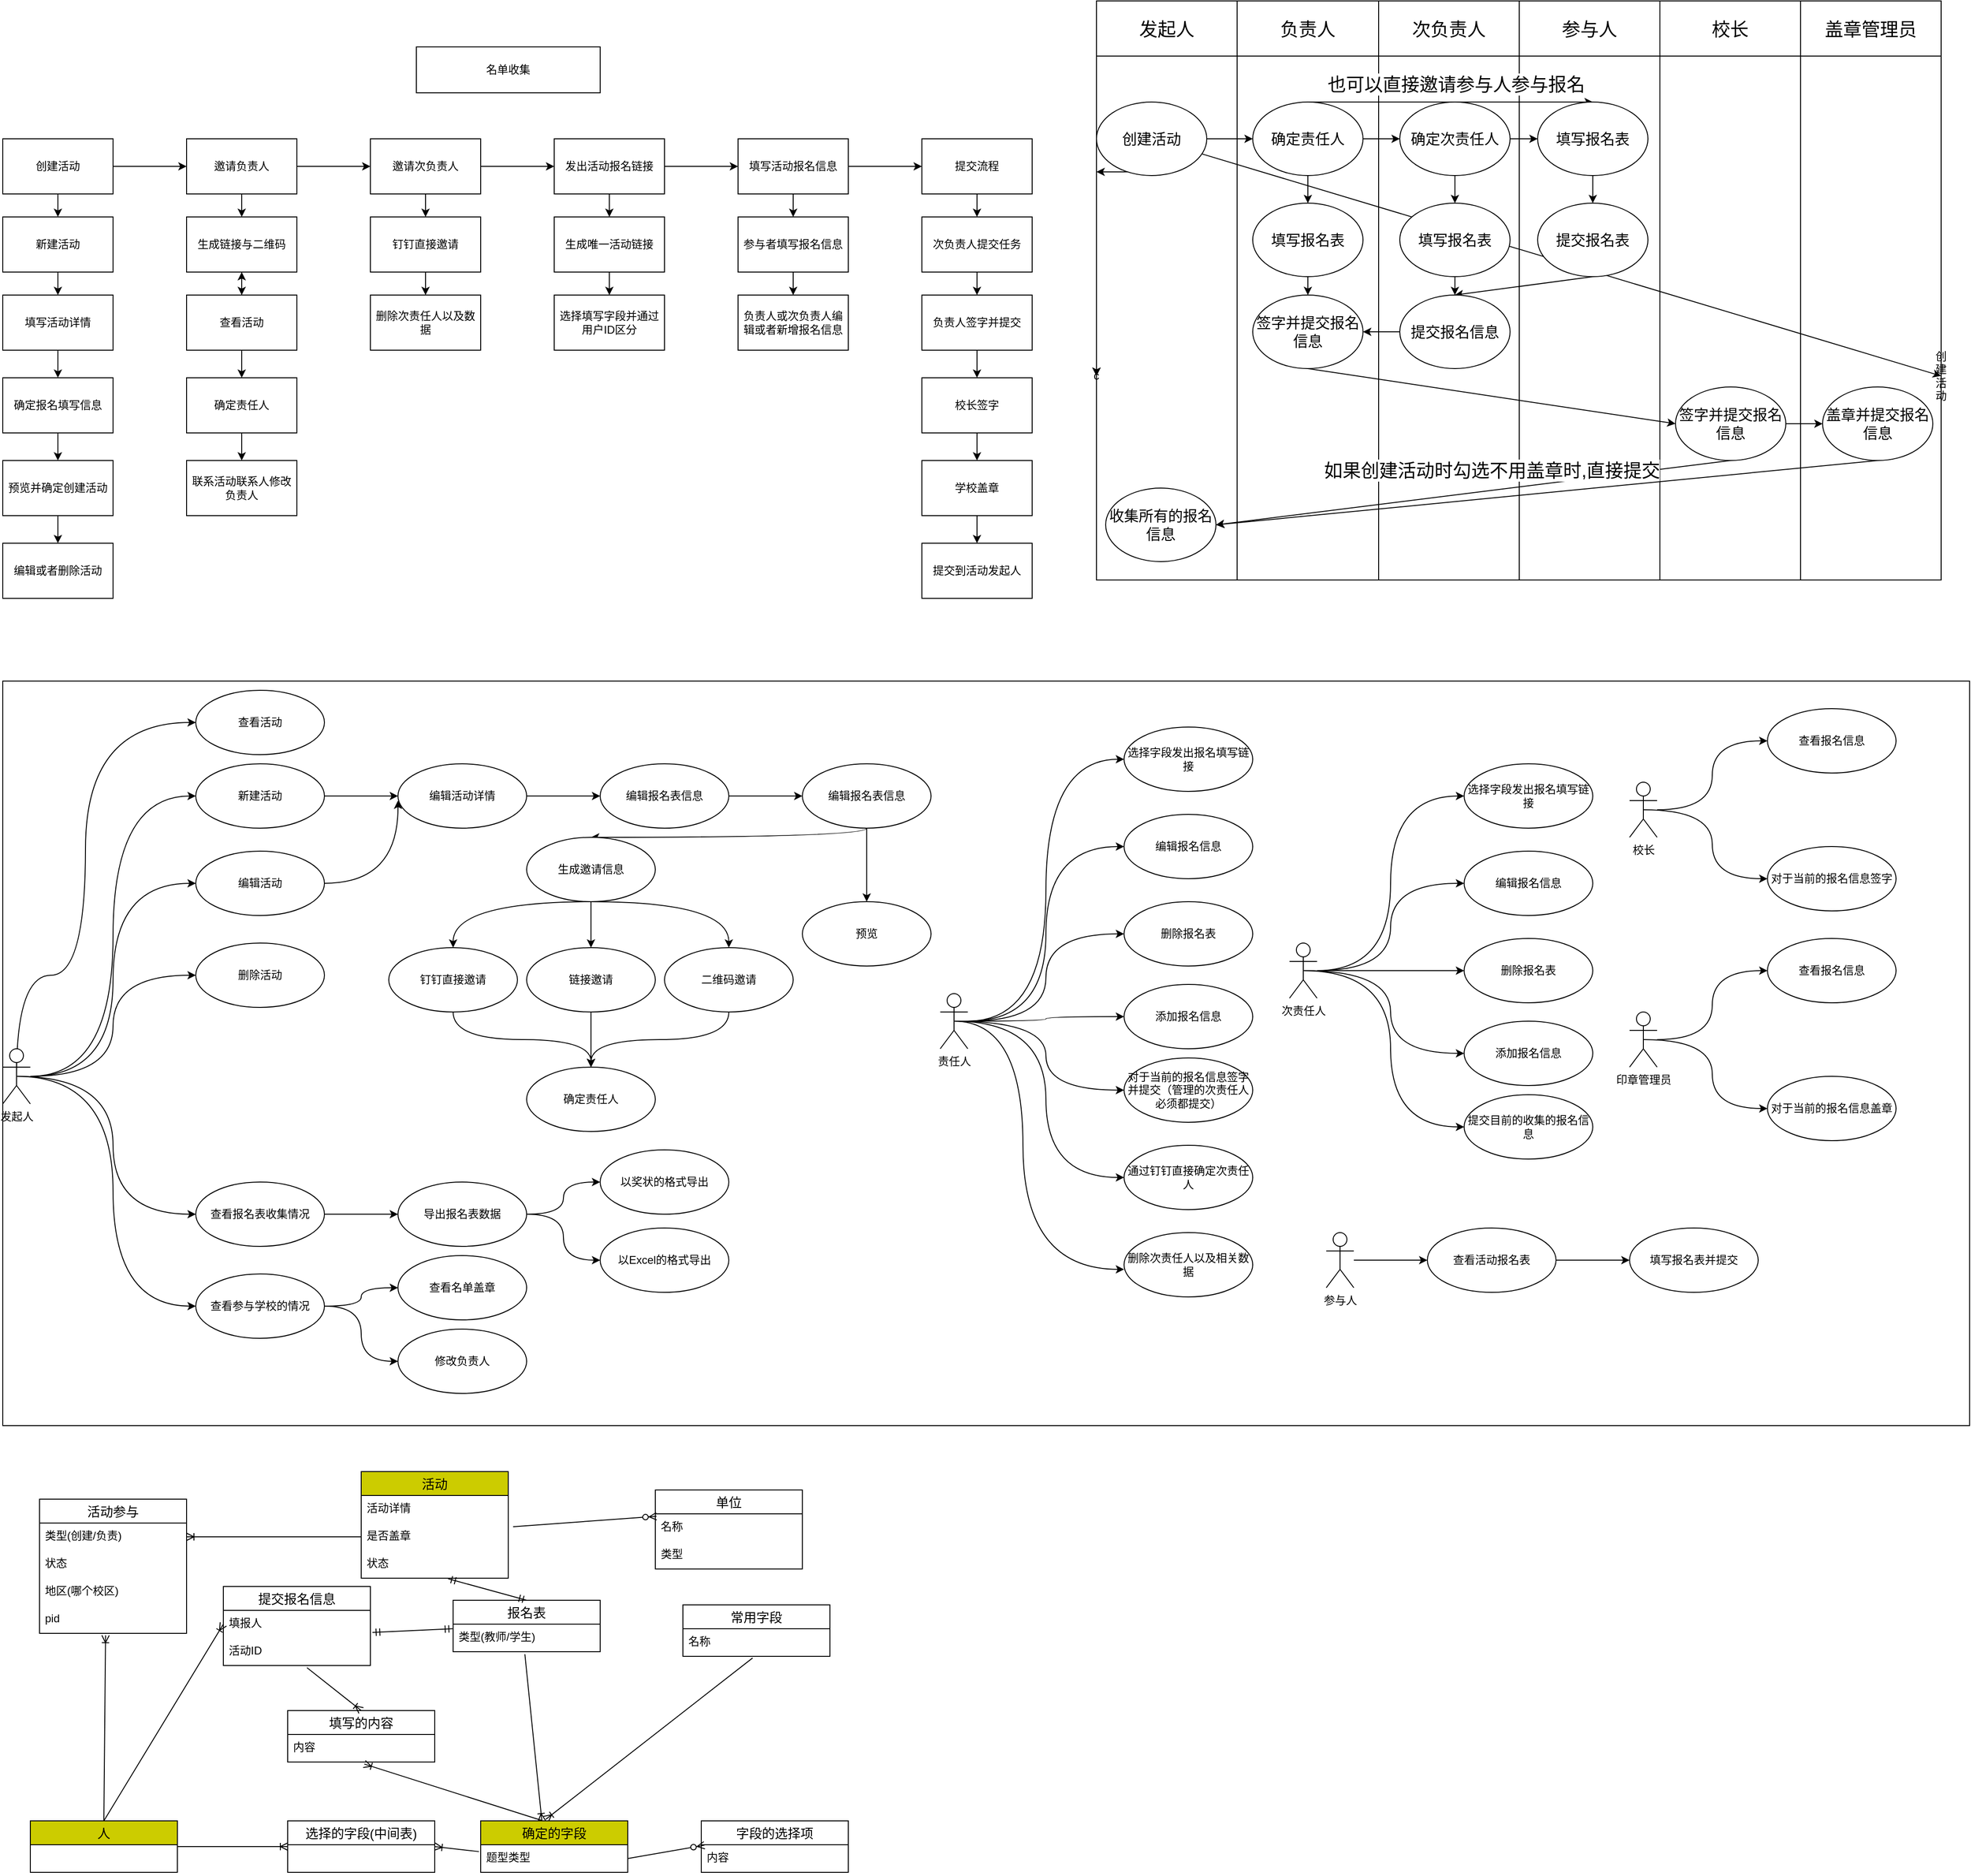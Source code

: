 <mxfile version="24.7.1" type="github">
  <diagram name="Page-1" id="edf60f1a-56cd-e834-aa8a-f176f3a09ee4">
    <mxGraphModel dx="994" dy="557" grid="1" gridSize="10" guides="1" tooltips="1" connect="1" arrows="1" fold="1" page="1" pageScale="1" pageWidth="1100" pageHeight="850" background="none" math="0" shadow="0">
      <root>
        <mxCell id="0" />
        <mxCell id="1" parent="0" />
        <mxCell id="x5lYrM1FFVLCx4R_UeDV-64" value="" style="rounded=0;whiteSpace=wrap;html=1;movable=1;resizable=1;rotatable=1;deletable=1;editable=1;locked=0;connectable=1;" parent="1" vertex="1">
          <mxGeometry x="40" y="870" width="2140" height="810" as="geometry" />
        </mxCell>
        <mxCell id="x5lYrM1FFVLCx4R_UeDV-1" value="名单收集" style="rounded=0;whiteSpace=wrap;html=1;" parent="1" vertex="1">
          <mxGeometry x="490" y="180" width="200" height="50" as="geometry" />
        </mxCell>
        <mxCell id="x5lYrM1FFVLCx4R_UeDV-5" value="" style="edgeStyle=orthogonalEdgeStyle;rounded=0;orthogonalLoop=1;jettySize=auto;html=1;" parent="1" source="x5lYrM1FFVLCx4R_UeDV-2" target="x5lYrM1FFVLCx4R_UeDV-4" edge="1">
          <mxGeometry relative="1" as="geometry" />
        </mxCell>
        <mxCell id="x5lYrM1FFVLCx4R_UeDV-19" value="" style="edgeStyle=orthogonalEdgeStyle;rounded=0;orthogonalLoop=1;jettySize=auto;html=1;" parent="1" source="x5lYrM1FFVLCx4R_UeDV-2" target="x5lYrM1FFVLCx4R_UeDV-18" edge="1">
          <mxGeometry relative="1" as="geometry" />
        </mxCell>
        <mxCell id="x5lYrM1FFVLCx4R_UeDV-2" value="创建活动" style="rounded=0;whiteSpace=wrap;html=1;" parent="1" vertex="1">
          <mxGeometry x="40" y="280" width="120" height="60" as="geometry" />
        </mxCell>
        <mxCell id="x5lYrM1FFVLCx4R_UeDV-7" value="" style="edgeStyle=orthogonalEdgeStyle;rounded=0;orthogonalLoop=1;jettySize=auto;html=1;" parent="1" source="x5lYrM1FFVLCx4R_UeDV-4" target="x5lYrM1FFVLCx4R_UeDV-6" edge="1">
          <mxGeometry relative="1" as="geometry" />
        </mxCell>
        <mxCell id="x5lYrM1FFVLCx4R_UeDV-31" value="" style="edgeStyle=orthogonalEdgeStyle;rounded=0;orthogonalLoop=1;jettySize=auto;html=1;" parent="1" source="x5lYrM1FFVLCx4R_UeDV-4" target="x5lYrM1FFVLCx4R_UeDV-30" edge="1">
          <mxGeometry relative="1" as="geometry" />
        </mxCell>
        <mxCell id="x5lYrM1FFVLCx4R_UeDV-4" value="邀请负责人" style="rounded=0;whiteSpace=wrap;html=1;" parent="1" vertex="1">
          <mxGeometry x="240" y="280" width="120" height="60" as="geometry" />
        </mxCell>
        <mxCell id="x5lYrM1FFVLCx4R_UeDV-9" value="" style="edgeStyle=orthogonalEdgeStyle;rounded=0;orthogonalLoop=1;jettySize=auto;html=1;" parent="1" source="x5lYrM1FFVLCx4R_UeDV-6" target="x5lYrM1FFVLCx4R_UeDV-8" edge="1">
          <mxGeometry relative="1" as="geometry" />
        </mxCell>
        <mxCell id="x5lYrM1FFVLCx4R_UeDV-40" value="" style="edgeStyle=orthogonalEdgeStyle;rounded=0;orthogonalLoop=1;jettySize=auto;html=1;" parent="1" source="x5lYrM1FFVLCx4R_UeDV-6" target="x5lYrM1FFVLCx4R_UeDV-39" edge="1">
          <mxGeometry relative="1" as="geometry" />
        </mxCell>
        <mxCell id="x5lYrM1FFVLCx4R_UeDV-6" value="邀请次负责人" style="whiteSpace=wrap;html=1;rounded=0;" parent="1" vertex="1">
          <mxGeometry x="440" y="280" width="120" height="60" as="geometry" />
        </mxCell>
        <mxCell id="x5lYrM1FFVLCx4R_UeDV-11" value="" style="edgeStyle=orthogonalEdgeStyle;rounded=0;orthogonalLoop=1;jettySize=auto;html=1;" parent="1" source="x5lYrM1FFVLCx4R_UeDV-8" target="x5lYrM1FFVLCx4R_UeDV-10" edge="1">
          <mxGeometry relative="1" as="geometry" />
        </mxCell>
        <mxCell id="x5lYrM1FFVLCx4R_UeDV-44" value="" style="edgeStyle=orthogonalEdgeStyle;rounded=0;orthogonalLoop=1;jettySize=auto;html=1;" parent="1" source="x5lYrM1FFVLCx4R_UeDV-8" target="x5lYrM1FFVLCx4R_UeDV-43" edge="1">
          <mxGeometry relative="1" as="geometry" />
        </mxCell>
        <mxCell id="x5lYrM1FFVLCx4R_UeDV-8" value="发出活动报名链接" style="whiteSpace=wrap;html=1;rounded=0;" parent="1" vertex="1">
          <mxGeometry x="640" y="280" width="120" height="60" as="geometry" />
        </mxCell>
        <mxCell id="x5lYrM1FFVLCx4R_UeDV-15" value="" style="edgeStyle=orthogonalEdgeStyle;rounded=0;orthogonalLoop=1;jettySize=auto;html=1;" parent="1" source="x5lYrM1FFVLCx4R_UeDV-10" target="x5lYrM1FFVLCx4R_UeDV-14" edge="1">
          <mxGeometry relative="1" as="geometry" />
        </mxCell>
        <mxCell id="x5lYrM1FFVLCx4R_UeDV-50" value="" style="edgeStyle=orthogonalEdgeStyle;rounded=0;orthogonalLoop=1;jettySize=auto;html=1;" parent="1" source="x5lYrM1FFVLCx4R_UeDV-10" target="x5lYrM1FFVLCx4R_UeDV-49" edge="1">
          <mxGeometry relative="1" as="geometry" />
        </mxCell>
        <mxCell id="x5lYrM1FFVLCx4R_UeDV-10" value="填写活动报名信息" style="whiteSpace=wrap;html=1;rounded=0;" parent="1" vertex="1">
          <mxGeometry x="840" y="280" width="120" height="60" as="geometry" />
        </mxCell>
        <mxCell id="x5lYrM1FFVLCx4R_UeDV-54" value="" style="edgeStyle=orthogonalEdgeStyle;rounded=0;orthogonalLoop=1;jettySize=auto;html=1;" parent="1" source="x5lYrM1FFVLCx4R_UeDV-14" target="x5lYrM1FFVLCx4R_UeDV-53" edge="1">
          <mxGeometry relative="1" as="geometry" />
        </mxCell>
        <mxCell id="x5lYrM1FFVLCx4R_UeDV-14" value="提交流程" style="whiteSpace=wrap;html=1;rounded=0;" parent="1" vertex="1">
          <mxGeometry x="1040" y="280" width="120" height="60" as="geometry" />
        </mxCell>
        <mxCell id="x5lYrM1FFVLCx4R_UeDV-21" value="" style="edgeStyle=orthogonalEdgeStyle;rounded=0;orthogonalLoop=1;jettySize=auto;html=1;" parent="1" source="x5lYrM1FFVLCx4R_UeDV-18" target="x5lYrM1FFVLCx4R_UeDV-20" edge="1">
          <mxGeometry relative="1" as="geometry" />
        </mxCell>
        <mxCell id="x5lYrM1FFVLCx4R_UeDV-18" value="新建活动" style="whiteSpace=wrap;html=1;rounded=0;" parent="1" vertex="1">
          <mxGeometry x="40" y="365" width="120" height="60" as="geometry" />
        </mxCell>
        <mxCell id="x5lYrM1FFVLCx4R_UeDV-25" value="" style="edgeStyle=orthogonalEdgeStyle;rounded=0;orthogonalLoop=1;jettySize=auto;html=1;" parent="1" source="x5lYrM1FFVLCx4R_UeDV-20" target="x5lYrM1FFVLCx4R_UeDV-24" edge="1">
          <mxGeometry relative="1" as="geometry" />
        </mxCell>
        <mxCell id="x5lYrM1FFVLCx4R_UeDV-20" value="填写活动详情" style="whiteSpace=wrap;html=1;rounded=0;" parent="1" vertex="1">
          <mxGeometry x="40" y="450" width="120" height="60" as="geometry" />
        </mxCell>
        <mxCell id="x5lYrM1FFVLCx4R_UeDV-27" value="" style="edgeStyle=orthogonalEdgeStyle;rounded=0;orthogonalLoop=1;jettySize=auto;html=1;" parent="1" source="x5lYrM1FFVLCx4R_UeDV-24" target="x5lYrM1FFVLCx4R_UeDV-26" edge="1">
          <mxGeometry relative="1" as="geometry" />
        </mxCell>
        <mxCell id="x5lYrM1FFVLCx4R_UeDV-24" value="确定报名填写信息" style="whiteSpace=wrap;html=1;rounded=0;" parent="1" vertex="1">
          <mxGeometry x="40" y="540" width="120" height="60" as="geometry" />
        </mxCell>
        <mxCell id="x5lYrM1FFVLCx4R_UeDV-29" value="" style="edgeStyle=orthogonalEdgeStyle;rounded=0;orthogonalLoop=1;jettySize=auto;html=1;" parent="1" source="x5lYrM1FFVLCx4R_UeDV-26" target="x5lYrM1FFVLCx4R_UeDV-28" edge="1">
          <mxGeometry relative="1" as="geometry" />
        </mxCell>
        <mxCell id="x5lYrM1FFVLCx4R_UeDV-26" value="预览并确定创建活动" style="whiteSpace=wrap;html=1;rounded=0;" parent="1" vertex="1">
          <mxGeometry x="40" y="630" width="120" height="60" as="geometry" />
        </mxCell>
        <mxCell id="x5lYrM1FFVLCx4R_UeDV-28" value="编辑或者删除活动" style="whiteSpace=wrap;html=1;rounded=0;" parent="1" vertex="1">
          <mxGeometry x="40" y="720" width="120" height="60" as="geometry" />
        </mxCell>
        <mxCell id="x5lYrM1FFVLCx4R_UeDV-33" value="" style="edgeStyle=orthogonalEdgeStyle;rounded=0;orthogonalLoop=1;jettySize=auto;html=1;" parent="1" source="x5lYrM1FFVLCx4R_UeDV-30" target="x5lYrM1FFVLCx4R_UeDV-32" edge="1">
          <mxGeometry relative="1" as="geometry" />
        </mxCell>
        <mxCell id="x5lYrM1FFVLCx4R_UeDV-30" value="生成链接与二维码" style="whiteSpace=wrap;html=1;rounded=0;" parent="1" vertex="1">
          <mxGeometry x="240" y="365" width="120" height="60" as="geometry" />
        </mxCell>
        <mxCell id="x5lYrM1FFVLCx4R_UeDV-35" value="" style="edgeStyle=orthogonalEdgeStyle;rounded=0;orthogonalLoop=1;jettySize=auto;html=1;" parent="1" source="x5lYrM1FFVLCx4R_UeDV-32" target="x5lYrM1FFVLCx4R_UeDV-34" edge="1">
          <mxGeometry relative="1" as="geometry" />
        </mxCell>
        <mxCell id="x5lYrM1FFVLCx4R_UeDV-36" value="" style="edgeStyle=orthogonalEdgeStyle;rounded=0;orthogonalLoop=1;jettySize=auto;html=1;" parent="1" source="x5lYrM1FFVLCx4R_UeDV-32" target="x5lYrM1FFVLCx4R_UeDV-30" edge="1">
          <mxGeometry relative="1" as="geometry" />
        </mxCell>
        <mxCell id="x5lYrM1FFVLCx4R_UeDV-32" value="查看活动" style="whiteSpace=wrap;html=1;rounded=0;" parent="1" vertex="1">
          <mxGeometry x="240" y="450" width="120" height="60" as="geometry" />
        </mxCell>
        <mxCell id="x5lYrM1FFVLCx4R_UeDV-38" value="" style="edgeStyle=orthogonalEdgeStyle;rounded=0;orthogonalLoop=1;jettySize=auto;html=1;" parent="1" source="x5lYrM1FFVLCx4R_UeDV-34" target="x5lYrM1FFVLCx4R_UeDV-37" edge="1">
          <mxGeometry relative="1" as="geometry" />
        </mxCell>
        <mxCell id="x5lYrM1FFVLCx4R_UeDV-34" value="确定责任人" style="whiteSpace=wrap;html=1;rounded=0;" parent="1" vertex="1">
          <mxGeometry x="240" y="540" width="120" height="60" as="geometry" />
        </mxCell>
        <mxCell id="x5lYrM1FFVLCx4R_UeDV-37" value="联系活动联系人修改负责人" style="whiteSpace=wrap;html=1;rounded=0;" parent="1" vertex="1">
          <mxGeometry x="240" y="630" width="120" height="60" as="geometry" />
        </mxCell>
        <mxCell id="x5lYrM1FFVLCx4R_UeDV-42" value="" style="edgeStyle=orthogonalEdgeStyle;rounded=0;orthogonalLoop=1;jettySize=auto;html=1;" parent="1" source="x5lYrM1FFVLCx4R_UeDV-39" target="x5lYrM1FFVLCx4R_UeDV-41" edge="1">
          <mxGeometry relative="1" as="geometry" />
        </mxCell>
        <mxCell id="x5lYrM1FFVLCx4R_UeDV-39" value="钉钉直接邀请" style="whiteSpace=wrap;html=1;rounded=0;" parent="1" vertex="1">
          <mxGeometry x="440" y="365" width="120" height="60" as="geometry" />
        </mxCell>
        <mxCell id="x5lYrM1FFVLCx4R_UeDV-41" value="删除次责任人以及数据" style="whiteSpace=wrap;html=1;rounded=0;" parent="1" vertex="1">
          <mxGeometry x="440" y="450" width="120" height="60" as="geometry" />
        </mxCell>
        <mxCell id="x5lYrM1FFVLCx4R_UeDV-46" value="" style="edgeStyle=orthogonalEdgeStyle;rounded=0;orthogonalLoop=1;jettySize=auto;html=1;" parent="1" source="x5lYrM1FFVLCx4R_UeDV-43" target="x5lYrM1FFVLCx4R_UeDV-45" edge="1">
          <mxGeometry relative="1" as="geometry" />
        </mxCell>
        <mxCell id="x5lYrM1FFVLCx4R_UeDV-43" value="生成唯一活动链接" style="whiteSpace=wrap;html=1;rounded=0;" parent="1" vertex="1">
          <mxGeometry x="640" y="365" width="120" height="60" as="geometry" />
        </mxCell>
        <mxCell id="x5lYrM1FFVLCx4R_UeDV-45" value="选择填写字段并通过用户ID区分" style="whiteSpace=wrap;html=1;rounded=0;" parent="1" vertex="1">
          <mxGeometry x="640" y="450" width="120" height="60" as="geometry" />
        </mxCell>
        <mxCell id="x5lYrM1FFVLCx4R_UeDV-52" value="" style="edgeStyle=orthogonalEdgeStyle;rounded=0;orthogonalLoop=1;jettySize=auto;html=1;" parent="1" source="x5lYrM1FFVLCx4R_UeDV-49" target="x5lYrM1FFVLCx4R_UeDV-51" edge="1">
          <mxGeometry relative="1" as="geometry" />
        </mxCell>
        <mxCell id="x5lYrM1FFVLCx4R_UeDV-49" value="参与者填写报名信息" style="whiteSpace=wrap;html=1;rounded=0;" parent="1" vertex="1">
          <mxGeometry x="840" y="365" width="120" height="60" as="geometry" />
        </mxCell>
        <mxCell id="x5lYrM1FFVLCx4R_UeDV-51" value="负责人或次负责人编辑或者新增报名信息" style="whiteSpace=wrap;html=1;rounded=0;" parent="1" vertex="1">
          <mxGeometry x="840" y="450" width="120" height="60" as="geometry" />
        </mxCell>
        <mxCell id="x5lYrM1FFVLCx4R_UeDV-56" value="" style="edgeStyle=orthogonalEdgeStyle;rounded=0;orthogonalLoop=1;jettySize=auto;html=1;" parent="1" source="x5lYrM1FFVLCx4R_UeDV-53" target="x5lYrM1FFVLCx4R_UeDV-55" edge="1">
          <mxGeometry relative="1" as="geometry" />
        </mxCell>
        <mxCell id="x5lYrM1FFVLCx4R_UeDV-53" value="次负责人提交任务" style="whiteSpace=wrap;html=1;rounded=0;" parent="1" vertex="1">
          <mxGeometry x="1040" y="365" width="120" height="60" as="geometry" />
        </mxCell>
        <mxCell id="x5lYrM1FFVLCx4R_UeDV-58" value="" style="edgeStyle=orthogonalEdgeStyle;rounded=0;orthogonalLoop=1;jettySize=auto;html=1;" parent="1" source="x5lYrM1FFVLCx4R_UeDV-55" target="x5lYrM1FFVLCx4R_UeDV-57" edge="1">
          <mxGeometry relative="1" as="geometry" />
        </mxCell>
        <mxCell id="x5lYrM1FFVLCx4R_UeDV-55" value="负责人签字并提交" style="whiteSpace=wrap;html=1;rounded=0;" parent="1" vertex="1">
          <mxGeometry x="1040" y="450" width="120" height="60" as="geometry" />
        </mxCell>
        <mxCell id="x5lYrM1FFVLCx4R_UeDV-60" value="" style="edgeStyle=orthogonalEdgeStyle;rounded=0;orthogonalLoop=1;jettySize=auto;html=1;" parent="1" source="x5lYrM1FFVLCx4R_UeDV-57" target="x5lYrM1FFVLCx4R_UeDV-59" edge="1">
          <mxGeometry relative="1" as="geometry" />
        </mxCell>
        <mxCell id="x5lYrM1FFVLCx4R_UeDV-57" value="校长签字" style="whiteSpace=wrap;html=1;rounded=0;" parent="1" vertex="1">
          <mxGeometry x="1040" y="540" width="120" height="60" as="geometry" />
        </mxCell>
        <mxCell id="x5lYrM1FFVLCx4R_UeDV-62" value="" style="edgeStyle=orthogonalEdgeStyle;rounded=0;orthogonalLoop=1;jettySize=auto;html=1;" parent="1" source="x5lYrM1FFVLCx4R_UeDV-59" target="x5lYrM1FFVLCx4R_UeDV-61" edge="1">
          <mxGeometry relative="1" as="geometry" />
        </mxCell>
        <mxCell id="x5lYrM1FFVLCx4R_UeDV-59" value="学校盖章" style="whiteSpace=wrap;html=1;rounded=0;" parent="1" vertex="1">
          <mxGeometry x="1040" y="630" width="120" height="60" as="geometry" />
        </mxCell>
        <mxCell id="x5lYrM1FFVLCx4R_UeDV-61" value="提交到活动发起人" style="whiteSpace=wrap;html=1;rounded=0;" parent="1" vertex="1">
          <mxGeometry x="1040" y="720" width="120" height="60" as="geometry" />
        </mxCell>
        <mxCell id="x5lYrM1FFVLCx4R_UeDV-71" value="" style="edgeStyle=orthogonalEdgeStyle;rounded=0;orthogonalLoop=1;jettySize=auto;html=1;curved=1;entryX=1;entryY=0.5;entryDx=0;entryDy=0;movable=1;resizable=1;rotatable=1;deletable=1;editable=1;locked=0;connectable=1;" parent="1" source="x5lYrM1FFVLCx4R_UeDV-63" target="x5lYrM1FFVLCx4R_UeDV-70" edge="1">
          <mxGeometry relative="1" as="geometry" />
        </mxCell>
        <mxCell id="x5lYrM1FFVLCx4R_UeDV-75" value="" style="edgeStyle=orthogonalEdgeStyle;rounded=0;orthogonalLoop=1;jettySize=auto;html=1;curved=1;entryX=1;entryY=0.5;entryDx=0;entryDy=0;movable=1;resizable=1;rotatable=1;deletable=1;editable=1;locked=0;connectable=1;" parent="1" source="x5lYrM1FFVLCx4R_UeDV-63" target="x5lYrM1FFVLCx4R_UeDV-78" edge="1">
          <mxGeometry relative="1" as="geometry">
            <mxPoint x="325.0" y="1015.0" as="targetPoint" />
          </mxGeometry>
        </mxCell>
        <mxCell id="x5lYrM1FFVLCx4R_UeDV-82" value="" style="edgeStyle=orthogonalEdgeStyle;rounded=0;orthogonalLoop=1;jettySize=auto;html=1;entryX=1;entryY=0.5;entryDx=0;entryDy=0;curved=1;movable=1;resizable=1;rotatable=1;deletable=1;editable=1;locked=0;connectable=1;" parent="1" source="x5lYrM1FFVLCx4R_UeDV-63" target="x5lYrM1FFVLCx4R_UeDV-80" edge="1">
          <mxGeometry relative="1" as="geometry">
            <mxPoint x="210" y="1140" as="targetPoint" />
          </mxGeometry>
        </mxCell>
        <mxCell id="x5lYrM1FFVLCx4R_UeDV-201" style="edgeStyle=orthogonalEdgeStyle;rounded=0;orthogonalLoop=1;jettySize=auto;html=1;entryX=1;entryY=0.5;entryDx=0;entryDy=0;curved=1;exitX=0.5;exitY=0.5;exitDx=0;exitDy=0;exitPerimeter=0;" parent="1" source="x5lYrM1FFVLCx4R_UeDV-63" target="x5lYrM1FFVLCx4R_UeDV-200" edge="1">
          <mxGeometry relative="1" as="geometry">
            <mxPoint x="110" y="1091" as="sourcePoint" />
            <Array as="points">
              <mxPoint x="55" y="1190" />
              <mxPoint x="130" y="1190" />
              <mxPoint x="130" y="915" />
            </Array>
          </mxGeometry>
        </mxCell>
        <mxCell id="IsivEMsxrxezTofvStYW-6" style="edgeStyle=orthogonalEdgeStyle;rounded=0;orthogonalLoop=1;jettySize=auto;html=1;exitX=0.5;exitY=0.5;exitDx=0;exitDy=0;exitPerimeter=0;entryX=1;entryY=0.5;entryDx=0;entryDy=0;curved=1;" parent="1" source="x5lYrM1FFVLCx4R_UeDV-63" target="IsivEMsxrxezTofvStYW-5" edge="1">
          <mxGeometry relative="1" as="geometry" />
        </mxCell>
        <mxCell id="IsivEMsxrxezTofvStYW-9" style="edgeStyle=orthogonalEdgeStyle;rounded=0;orthogonalLoop=1;jettySize=auto;html=1;exitX=0.5;exitY=0.5;exitDx=0;exitDy=0;exitPerimeter=0;entryX=1;entryY=0.5;entryDx=0;entryDy=0;curved=1;" parent="1" source="x5lYrM1FFVLCx4R_UeDV-63" target="IsivEMsxrxezTofvStYW-7" edge="1">
          <mxGeometry relative="1" as="geometry" />
        </mxCell>
        <mxCell id="x5lYrM1FFVLCx4R_UeDV-63" value="发起人" style="shape=umlActor;verticalLabelPosition=bottom;verticalAlign=top;html=1;movable=1;resizable=1;rotatable=1;deletable=1;editable=1;locked=0;connectable=1;" parent="1" vertex="1">
          <mxGeometry x="40" y="1270" width="30" height="60" as="geometry" />
        </mxCell>
        <mxCell id="x5lYrM1FFVLCx4R_UeDV-84" value="" style="edgeStyle=orthogonalEdgeStyle;rounded=0;orthogonalLoop=1;jettySize=auto;html=1;movable=1;resizable=1;rotatable=1;deletable=1;editable=1;locked=0;connectable=1;" parent="1" source="x5lYrM1FFVLCx4R_UeDV-70" target="x5lYrM1FFVLCx4R_UeDV-83" edge="1">
          <mxGeometry relative="1" as="geometry" />
        </mxCell>
        <mxCell id="x5lYrM1FFVLCx4R_UeDV-70" value="新建活动" style="ellipse;whiteSpace=wrap;html=1;verticalAlign=middle;direction=west;movable=1;resizable=1;rotatable=1;deletable=1;editable=1;locked=0;connectable=1;" parent="1" vertex="1">
          <mxGeometry x="250" y="960" width="140" height="70" as="geometry" />
        </mxCell>
        <mxCell id="x5lYrM1FFVLCx4R_UeDV-86" style="edgeStyle=orthogonalEdgeStyle;rounded=0;orthogonalLoop=1;jettySize=auto;html=1;exitX=0;exitY=0.5;exitDx=0;exitDy=0;curved=1;movable=1;resizable=1;rotatable=1;deletable=1;editable=1;locked=0;connectable=1;" parent="1" source="x5lYrM1FFVLCx4R_UeDV-78" edge="1">
          <mxGeometry relative="1" as="geometry">
            <mxPoint x="470.0" y="1000.0" as="targetPoint" />
          </mxGeometry>
        </mxCell>
        <mxCell id="x5lYrM1FFVLCx4R_UeDV-78" value="编辑活动" style="ellipse;whiteSpace=wrap;html=1;verticalAlign=middle;direction=west;movable=1;resizable=1;rotatable=1;deletable=1;editable=1;locked=0;connectable=1;" parent="1" vertex="1">
          <mxGeometry x="250" y="1055" width="140" height="70" as="geometry" />
        </mxCell>
        <mxCell id="x5lYrM1FFVLCx4R_UeDV-80" value="删除活动" style="ellipse;whiteSpace=wrap;html=1;verticalAlign=middle;direction=west;movable=1;resizable=1;rotatable=1;deletable=1;editable=1;locked=0;connectable=1;" parent="1" vertex="1">
          <mxGeometry x="250" y="1155" width="140" height="70" as="geometry" />
        </mxCell>
        <mxCell id="x5lYrM1FFVLCx4R_UeDV-88" value="" style="edgeStyle=orthogonalEdgeStyle;rounded=0;orthogonalLoop=1;jettySize=auto;html=1;movable=1;resizable=1;rotatable=1;deletable=1;editable=1;locked=0;connectable=1;" parent="1" source="x5lYrM1FFVLCx4R_UeDV-83" target="x5lYrM1FFVLCx4R_UeDV-87" edge="1">
          <mxGeometry relative="1" as="geometry" />
        </mxCell>
        <mxCell id="x5lYrM1FFVLCx4R_UeDV-83" value="编辑活动详情" style="ellipse;whiteSpace=wrap;html=1;verticalAlign=middle;direction=west;movable=1;resizable=1;rotatable=1;deletable=1;editable=1;locked=0;connectable=1;" parent="1" vertex="1">
          <mxGeometry x="470" y="960" width="140" height="70" as="geometry" />
        </mxCell>
        <mxCell id="x5lYrM1FFVLCx4R_UeDV-90" value="" style="edgeStyle=orthogonalEdgeStyle;rounded=0;orthogonalLoop=1;jettySize=auto;html=1;movable=1;resizable=1;rotatable=1;deletable=1;editable=1;locked=0;connectable=1;" parent="1" source="x5lYrM1FFVLCx4R_UeDV-87" target="x5lYrM1FFVLCx4R_UeDV-89" edge="1">
          <mxGeometry relative="1" as="geometry" />
        </mxCell>
        <mxCell id="x5lYrM1FFVLCx4R_UeDV-87" value="编辑报名表信息" style="ellipse;whiteSpace=wrap;html=1;verticalAlign=middle;direction=west;movable=1;resizable=1;rotatable=1;deletable=1;editable=1;locked=0;connectable=1;" parent="1" vertex="1">
          <mxGeometry x="690" y="960" width="140" height="70" as="geometry" />
        </mxCell>
        <mxCell id="x5lYrM1FFVLCx4R_UeDV-111" value="" style="edgeStyle=orthogonalEdgeStyle;rounded=0;orthogonalLoop=1;jettySize=auto;html=1;curved=1;movable=1;resizable=1;rotatable=1;deletable=1;editable=1;locked=0;connectable=1;" parent="1" source="x5lYrM1FFVLCx4R_UeDV-89" target="x5lYrM1FFVLCx4R_UeDV-91" edge="1">
          <mxGeometry relative="1" as="geometry">
            <Array as="points">
              <mxPoint x="980" y="1040" />
            </Array>
          </mxGeometry>
        </mxCell>
        <mxCell id="x5lYrM1FFVLCx4R_UeDV-113" value="" style="edgeStyle=orthogonalEdgeStyle;rounded=0;orthogonalLoop=1;jettySize=auto;html=1;movable=1;resizable=1;rotatable=1;deletable=1;editable=1;locked=0;connectable=1;" parent="1" source="x5lYrM1FFVLCx4R_UeDV-89" target="x5lYrM1FFVLCx4R_UeDV-112" edge="1">
          <mxGeometry relative="1" as="geometry" />
        </mxCell>
        <mxCell id="x5lYrM1FFVLCx4R_UeDV-89" value="编辑报名表信息" style="ellipse;whiteSpace=wrap;html=1;verticalAlign=middle;direction=west;movable=1;resizable=1;rotatable=1;deletable=1;editable=1;locked=0;connectable=1;" parent="1" vertex="1">
          <mxGeometry x="910" y="960" width="140" height="70" as="geometry" />
        </mxCell>
        <mxCell id="x5lYrM1FFVLCx4R_UeDV-115" value="" style="edgeStyle=orthogonalEdgeStyle;rounded=0;orthogonalLoop=1;jettySize=auto;html=1;curved=1;movable=1;resizable=1;rotatable=1;deletable=1;editable=1;locked=0;connectable=1;" parent="1" target="x5lYrM1FFVLCx4R_UeDV-114" edge="1">
          <mxGeometry relative="1" as="geometry">
            <mxPoint x="680" y="1110" as="sourcePoint" />
          </mxGeometry>
        </mxCell>
        <mxCell id="x5lYrM1FFVLCx4R_UeDV-117" value="" style="edgeStyle=orthogonalEdgeStyle;rounded=0;orthogonalLoop=1;jettySize=auto;html=1;exitX=0.5;exitY=0;exitDx=0;exitDy=0;curved=1;movable=1;resizable=1;rotatable=1;deletable=1;editable=1;locked=0;connectable=1;" parent="1" source="x5lYrM1FFVLCx4R_UeDV-91" target="x5lYrM1FFVLCx4R_UeDV-116" edge="1">
          <mxGeometry relative="1" as="geometry">
            <Array as="points">
              <mxPoint x="830" y="1110" />
            </Array>
          </mxGeometry>
        </mxCell>
        <mxCell id="x5lYrM1FFVLCx4R_UeDV-119" value="" style="edgeStyle=orthogonalEdgeStyle;rounded=0;orthogonalLoop=1;jettySize=auto;html=1;movable=1;resizable=1;rotatable=1;deletable=1;editable=1;locked=0;connectable=1;" parent="1" source="x5lYrM1FFVLCx4R_UeDV-91" target="x5lYrM1FFVLCx4R_UeDV-118" edge="1">
          <mxGeometry relative="1" as="geometry" />
        </mxCell>
        <mxCell id="x5lYrM1FFVLCx4R_UeDV-91" value="生成邀请信息" style="ellipse;whiteSpace=wrap;html=1;verticalAlign=middle;direction=west;movable=1;resizable=1;rotatable=1;deletable=1;editable=1;locked=0;connectable=1;" parent="1" vertex="1">
          <mxGeometry x="610" y="1040" width="140" height="70" as="geometry" />
        </mxCell>
        <mxCell id="x5lYrM1FFVLCx4R_UeDV-112" value="预览" style="ellipse;whiteSpace=wrap;html=1;verticalAlign=middle;direction=west;movable=1;resizable=1;rotatable=1;deletable=1;editable=1;locked=0;connectable=1;" parent="1" vertex="1">
          <mxGeometry x="910" y="1110" width="140" height="70" as="geometry" />
        </mxCell>
        <mxCell id="IsivEMsxrxezTofvStYW-25" style="edgeStyle=orthogonalEdgeStyle;rounded=0;orthogonalLoop=1;jettySize=auto;html=1;exitX=0.5;exitY=0;exitDx=0;exitDy=0;curved=1;" parent="1" source="x5lYrM1FFVLCx4R_UeDV-114" target="IsivEMsxrxezTofvStYW-24" edge="1">
          <mxGeometry relative="1" as="geometry" />
        </mxCell>
        <mxCell id="x5lYrM1FFVLCx4R_UeDV-114" value="钉钉直接邀请" style="ellipse;whiteSpace=wrap;html=1;verticalAlign=middle;direction=west;movable=1;resizable=1;rotatable=1;deletable=1;editable=1;locked=0;connectable=1;" parent="1" vertex="1">
          <mxGeometry x="460" y="1160" width="140" height="70" as="geometry" />
        </mxCell>
        <mxCell id="IsivEMsxrxezTofvStYW-27" style="edgeStyle=orthogonalEdgeStyle;rounded=0;orthogonalLoop=1;jettySize=auto;html=1;exitX=0.5;exitY=0;exitDx=0;exitDy=0;curved=1;" parent="1" source="x5lYrM1FFVLCx4R_UeDV-116" edge="1">
          <mxGeometry relative="1" as="geometry">
            <mxPoint x="680" y="1290" as="targetPoint" />
          </mxGeometry>
        </mxCell>
        <mxCell id="x5lYrM1FFVLCx4R_UeDV-116" value="二维码邀请" style="ellipse;whiteSpace=wrap;html=1;verticalAlign=middle;direction=west;movable=1;resizable=1;rotatable=1;deletable=1;editable=1;locked=0;connectable=1;" parent="1" vertex="1">
          <mxGeometry x="760" y="1160" width="140" height="70" as="geometry" />
        </mxCell>
        <mxCell id="IsivEMsxrxezTofvStYW-26" style="edgeStyle=orthogonalEdgeStyle;rounded=0;orthogonalLoop=1;jettySize=auto;html=1;" parent="1" source="x5lYrM1FFVLCx4R_UeDV-118" edge="1">
          <mxGeometry relative="1" as="geometry">
            <mxPoint x="680" y="1290" as="targetPoint" />
          </mxGeometry>
        </mxCell>
        <mxCell id="x5lYrM1FFVLCx4R_UeDV-118" value="链接邀请" style="ellipse;whiteSpace=wrap;html=1;verticalAlign=middle;direction=west;movable=1;resizable=1;rotatable=1;deletable=1;editable=1;locked=0;connectable=1;" parent="1" vertex="1">
          <mxGeometry x="610" y="1160" width="140" height="70" as="geometry" />
        </mxCell>
        <mxCell id="x5lYrM1FFVLCx4R_UeDV-200" value="查看活动" style="ellipse;whiteSpace=wrap;html=1;verticalAlign=middle;direction=west;movable=1;resizable=1;rotatable=1;deletable=1;editable=1;locked=0;connectable=1;" parent="1" vertex="1">
          <mxGeometry x="250" y="880" width="140" height="70" as="geometry" />
        </mxCell>
        <mxCell id="x5lYrM1FFVLCx4R_UeDV-220" value="" style="edgeStyle=orthogonalEdgeStyle;rounded=0;orthogonalLoop=1;jettySize=auto;html=1;curved=1;entryX=1;entryY=0.5;entryDx=0;entryDy=0;movable=1;resizable=1;rotatable=1;deletable=1;editable=1;locked=0;connectable=1;" parent="1" source="x5lYrM1FFVLCx4R_UeDV-225" target="x5lYrM1FFVLCx4R_UeDV-226" edge="1">
          <mxGeometry relative="1" as="geometry" />
        </mxCell>
        <mxCell id="x5lYrM1FFVLCx4R_UeDV-221" value="" style="edgeStyle=orthogonalEdgeStyle;rounded=0;orthogonalLoop=1;jettySize=auto;html=1;curved=1;entryX=1;entryY=0.5;entryDx=0;entryDy=0;movable=1;resizable=1;rotatable=1;deletable=1;editable=1;locked=0;connectable=1;" parent="1" source="x5lYrM1FFVLCx4R_UeDV-225" target="x5lYrM1FFVLCx4R_UeDV-227" edge="1">
          <mxGeometry relative="1" as="geometry">
            <mxPoint x="1335.0" y="975.0" as="targetPoint" />
          </mxGeometry>
        </mxCell>
        <mxCell id="x5lYrM1FFVLCx4R_UeDV-222" value="" style="edgeStyle=orthogonalEdgeStyle;rounded=0;orthogonalLoop=1;jettySize=auto;html=1;entryX=1;entryY=0.5;entryDx=0;entryDy=0;curved=1;movable=1;resizable=1;rotatable=1;deletable=1;editable=1;locked=0;connectable=1;" parent="1" source="x5lYrM1FFVLCx4R_UeDV-225" target="x5lYrM1FFVLCx4R_UeDV-228" edge="1">
          <mxGeometry relative="1" as="geometry">
            <mxPoint x="1220" y="1100" as="targetPoint" />
          </mxGeometry>
        </mxCell>
        <mxCell id="x5lYrM1FFVLCx4R_UeDV-223" style="edgeStyle=orthogonalEdgeStyle;rounded=0;orthogonalLoop=1;jettySize=auto;html=1;exitX=0.5;exitY=0.5;exitDx=0;exitDy=0;exitPerimeter=0;entryX=1;entryY=0.5;entryDx=0;entryDy=0;curved=1;" parent="1" source="x5lYrM1FFVLCx4R_UeDV-225" target="x5lYrM1FFVLCx4R_UeDV-229" edge="1">
          <mxGeometry relative="1" as="geometry" />
        </mxCell>
        <mxCell id="x5lYrM1FFVLCx4R_UeDV-224" style="edgeStyle=orthogonalEdgeStyle;rounded=0;orthogonalLoop=1;jettySize=auto;html=1;exitX=0.5;exitY=0.5;exitDx=0;exitDy=0;exitPerimeter=0;entryX=1;entryY=0.5;entryDx=0;entryDy=0;curved=1;" parent="1" source="x5lYrM1FFVLCx4R_UeDV-225" target="x5lYrM1FFVLCx4R_UeDV-230" edge="1">
          <mxGeometry relative="1" as="geometry" />
        </mxCell>
        <mxCell id="IsivEMsxrxezTofvStYW-37" style="edgeStyle=orthogonalEdgeStyle;rounded=0;orthogonalLoop=1;jettySize=auto;html=1;exitX=0.5;exitY=0.5;exitDx=0;exitDy=0;exitPerimeter=0;curved=1;" parent="1" source="x5lYrM1FFVLCx4R_UeDV-225" edge="1">
          <mxGeometry relative="1" as="geometry">
            <mxPoint x="1260" y="1510" as="targetPoint" />
            <Array as="points">
              <mxPoint x="1150" y="1240" />
              <mxPoint x="1150" y="1510" />
            </Array>
          </mxGeometry>
        </mxCell>
        <mxCell id="x5lYrM1FFVLCx4R_UeDV-225" value="责任人" style="shape=umlActor;verticalLabelPosition=bottom;verticalAlign=top;html=1;movable=1;resizable=1;rotatable=1;deletable=1;editable=1;locked=0;connectable=1;" parent="1" vertex="1">
          <mxGeometry x="1060" y="1210" width="30" height="60" as="geometry" />
        </mxCell>
        <mxCell id="x5lYrM1FFVLCx4R_UeDV-226" value="选择字段发出报名填写链接" style="ellipse;whiteSpace=wrap;html=1;verticalAlign=middle;direction=west;movable=1;resizable=1;rotatable=1;deletable=1;editable=1;locked=0;connectable=1;" parent="1" vertex="1">
          <mxGeometry x="1260" y="920" width="140" height="70" as="geometry" />
        </mxCell>
        <mxCell id="x5lYrM1FFVLCx4R_UeDV-227" value="编辑报名信息" style="ellipse;whiteSpace=wrap;html=1;verticalAlign=middle;direction=west;movable=1;resizable=1;rotatable=1;deletable=1;editable=1;locked=0;connectable=1;" parent="1" vertex="1">
          <mxGeometry x="1260" y="1015" width="140" height="70" as="geometry" />
        </mxCell>
        <mxCell id="x5lYrM1FFVLCx4R_UeDV-228" value="删除报名表" style="ellipse;whiteSpace=wrap;html=1;verticalAlign=middle;direction=west;movable=1;resizable=1;rotatable=1;deletable=1;editable=1;locked=0;connectable=1;" parent="1" vertex="1">
          <mxGeometry x="1260" y="1110" width="140" height="70" as="geometry" />
        </mxCell>
        <mxCell id="x5lYrM1FFVLCx4R_UeDV-229" value="添加报名信息" style="ellipse;whiteSpace=wrap;html=1;verticalAlign=middle;direction=west;movable=1;resizable=1;rotatable=1;deletable=1;editable=1;locked=0;connectable=1;" parent="1" vertex="1">
          <mxGeometry x="1260" y="1200" width="140" height="70" as="geometry" />
        </mxCell>
        <mxCell id="x5lYrM1FFVLCx4R_UeDV-230" value="对于当前的报名信息签字并提交（管理的次责任人必须都提交）" style="ellipse;whiteSpace=wrap;html=1;verticalAlign=middle;direction=west;movable=1;resizable=1;rotatable=1;deletable=1;editable=1;locked=0;connectable=1;" parent="1" vertex="1">
          <mxGeometry x="1260" y="1280" width="140" height="70" as="geometry" />
        </mxCell>
        <mxCell id="IsivEMsxrxezTofvStYW-11" value="" style="edgeStyle=orthogonalEdgeStyle;rounded=0;orthogonalLoop=1;jettySize=auto;html=1;" parent="1" source="IsivEMsxrxezTofvStYW-5" target="IsivEMsxrxezTofvStYW-10" edge="1">
          <mxGeometry relative="1" as="geometry" />
        </mxCell>
        <mxCell id="IsivEMsxrxezTofvStYW-5" value="查看报名表收集情况" style="ellipse;whiteSpace=wrap;html=1;verticalAlign=middle;direction=west;movable=1;resizable=1;rotatable=1;deletable=1;editable=1;locked=0;connectable=1;" parent="1" vertex="1">
          <mxGeometry x="250" y="1415" width="140" height="70" as="geometry" />
        </mxCell>
        <mxCell id="IsivEMsxrxezTofvStYW-18" value="" style="edgeStyle=orthogonalEdgeStyle;rounded=0;orthogonalLoop=1;jettySize=auto;html=1;curved=1;" parent="1" source="IsivEMsxrxezTofvStYW-7" target="IsivEMsxrxezTofvStYW-17" edge="1">
          <mxGeometry relative="1" as="geometry" />
        </mxCell>
        <mxCell id="IsivEMsxrxezTofvStYW-23" value="" style="edgeStyle=orthogonalEdgeStyle;rounded=0;orthogonalLoop=1;jettySize=auto;html=1;curved=1;" parent="1" source="IsivEMsxrxezTofvStYW-7" target="IsivEMsxrxezTofvStYW-22" edge="1">
          <mxGeometry relative="1" as="geometry" />
        </mxCell>
        <mxCell id="IsivEMsxrxezTofvStYW-7" value="查看参与学校的情况" style="ellipse;whiteSpace=wrap;html=1;verticalAlign=middle;direction=west;movable=1;resizable=1;rotatable=1;deletable=1;editable=1;locked=0;connectable=1;" parent="1" vertex="1">
          <mxGeometry x="250" y="1515" width="140" height="70" as="geometry" />
        </mxCell>
        <mxCell id="IsivEMsxrxezTofvStYW-8" style="edgeStyle=orthogonalEdgeStyle;rounded=0;orthogonalLoop=1;jettySize=auto;html=1;exitX=0.5;exitY=0;exitDx=0;exitDy=0;" parent="1" source="IsivEMsxrxezTofvStYW-7" target="IsivEMsxrxezTofvStYW-7" edge="1">
          <mxGeometry relative="1" as="geometry" />
        </mxCell>
        <mxCell id="IsivEMsxrxezTofvStYW-13" value="" style="edgeStyle=orthogonalEdgeStyle;rounded=0;orthogonalLoop=1;jettySize=auto;html=1;curved=1;" parent="1" source="IsivEMsxrxezTofvStYW-10" target="IsivEMsxrxezTofvStYW-12" edge="1">
          <mxGeometry relative="1" as="geometry" />
        </mxCell>
        <mxCell id="IsivEMsxrxezTofvStYW-16" value="" style="edgeStyle=orthogonalEdgeStyle;rounded=0;orthogonalLoop=1;jettySize=auto;html=1;curved=1;" parent="1" source="IsivEMsxrxezTofvStYW-10" target="IsivEMsxrxezTofvStYW-15" edge="1">
          <mxGeometry relative="1" as="geometry" />
        </mxCell>
        <mxCell id="IsivEMsxrxezTofvStYW-10" value="导出报名表数据" style="ellipse;whiteSpace=wrap;html=1;verticalAlign=middle;direction=west;movable=1;resizable=1;rotatable=1;deletable=1;editable=1;locked=0;connectable=1;" parent="1" vertex="1">
          <mxGeometry x="470" y="1415" width="140" height="70" as="geometry" />
        </mxCell>
        <mxCell id="IsivEMsxrxezTofvStYW-12" value="以Excel的格式导出" style="ellipse;whiteSpace=wrap;html=1;verticalAlign=middle;direction=west;movable=1;resizable=1;rotatable=1;deletable=1;editable=1;locked=0;connectable=1;" parent="1" vertex="1">
          <mxGeometry x="690" y="1465" width="140" height="70" as="geometry" />
        </mxCell>
        <mxCell id="IsivEMsxrxezTofvStYW-15" value="以奖状的格式导出" style="ellipse;whiteSpace=wrap;html=1;verticalAlign=middle;direction=west;movable=1;resizable=1;rotatable=1;deletable=1;editable=1;locked=0;connectable=1;" parent="1" vertex="1">
          <mxGeometry x="690" y="1380" width="140" height="70" as="geometry" />
        </mxCell>
        <mxCell id="IsivEMsxrxezTofvStYW-17" value="修改负责人" style="ellipse;whiteSpace=wrap;html=1;verticalAlign=middle;direction=west;movable=1;resizable=1;rotatable=1;deletable=1;editable=1;locked=0;connectable=1;" parent="1" vertex="1">
          <mxGeometry x="470" y="1575" width="140" height="70" as="geometry" />
        </mxCell>
        <mxCell id="IsivEMsxrxezTofvStYW-22" value="查看名单盖章" style="ellipse;whiteSpace=wrap;html=1;verticalAlign=middle;direction=west;movable=1;resizable=1;rotatable=1;deletable=1;editable=1;locked=0;connectable=1;" parent="1" vertex="1">
          <mxGeometry x="470" y="1495" width="140" height="70" as="geometry" />
        </mxCell>
        <mxCell id="IsivEMsxrxezTofvStYW-24" value="确定责任人" style="ellipse;whiteSpace=wrap;html=1;verticalAlign=middle;direction=west;movable=1;resizable=1;rotatable=1;deletable=1;editable=1;locked=0;connectable=1;" parent="1" vertex="1">
          <mxGeometry x="610" y="1290" width="140" height="70" as="geometry" />
        </mxCell>
        <mxCell id="IsivEMsxrxezTofvStYW-28" value="" style="edgeStyle=orthogonalEdgeStyle;rounded=0;orthogonalLoop=1;jettySize=auto;html=1;curved=1;entryX=1;entryY=0.5;entryDx=0;entryDy=0;movable=1;resizable=1;rotatable=1;deletable=1;editable=1;locked=0;connectable=1;exitX=0.5;exitY=0.5;exitDx=0;exitDy=0;exitPerimeter=0;" parent="1" source="x5lYrM1FFVLCx4R_UeDV-225" target="IsivEMsxrxezTofvStYW-31" edge="1">
          <mxGeometry relative="1" as="geometry">
            <mxPoint x="905.0" y="965.0" as="targetPoint" />
          </mxGeometry>
        </mxCell>
        <mxCell id="IsivEMsxrxezTofvStYW-31" value="通过钉钉直接确定次责任人" style="ellipse;whiteSpace=wrap;html=1;verticalAlign=middle;direction=west;movable=1;resizable=1;rotatable=1;deletable=1;editable=1;locked=0;connectable=1;" parent="1" vertex="1">
          <mxGeometry x="1260" y="1375" width="140" height="70" as="geometry" />
        </mxCell>
        <mxCell id="IsivEMsxrxezTofvStYW-32" value="删除次责任人以及相关数据" style="ellipse;whiteSpace=wrap;html=1;verticalAlign=middle;direction=west;movable=1;resizable=1;rotatable=1;deletable=1;editable=1;locked=0;connectable=1;" parent="1" vertex="1">
          <mxGeometry x="1260" y="1470" width="140" height="70" as="geometry" />
        </mxCell>
        <mxCell id="IsivEMsxrxezTofvStYW-52" value="" style="edgeStyle=orthogonalEdgeStyle;rounded=0;orthogonalLoop=1;jettySize=auto;html=1;curved=1;entryX=1;entryY=0.5;entryDx=0;entryDy=0;movable=1;resizable=1;rotatable=1;deletable=1;editable=1;locked=0;connectable=1;" parent="1" source="IsivEMsxrxezTofvStYW-57" target="IsivEMsxrxezTofvStYW-58" edge="1">
          <mxGeometry relative="1" as="geometry" />
        </mxCell>
        <mxCell id="IsivEMsxrxezTofvStYW-53" value="" style="edgeStyle=orthogonalEdgeStyle;rounded=0;orthogonalLoop=1;jettySize=auto;html=1;curved=1;entryX=1;entryY=0.5;entryDx=0;entryDy=0;movable=1;resizable=1;rotatable=1;deletable=1;editable=1;locked=0;connectable=1;" parent="1" source="IsivEMsxrxezTofvStYW-57" target="IsivEMsxrxezTofvStYW-59" edge="1">
          <mxGeometry relative="1" as="geometry">
            <mxPoint x="1705" y="1015.0" as="targetPoint" />
          </mxGeometry>
        </mxCell>
        <mxCell id="IsivEMsxrxezTofvStYW-54" value="" style="edgeStyle=orthogonalEdgeStyle;rounded=0;orthogonalLoop=1;jettySize=auto;html=1;entryX=1;entryY=0.5;entryDx=0;entryDy=0;curved=1;movable=1;resizable=1;rotatable=1;deletable=1;editable=1;locked=0;connectable=1;" parent="1" source="IsivEMsxrxezTofvStYW-57" target="IsivEMsxrxezTofvStYW-60" edge="1">
          <mxGeometry relative="1" as="geometry">
            <mxPoint x="1590" y="1140" as="targetPoint" />
          </mxGeometry>
        </mxCell>
        <mxCell id="IsivEMsxrxezTofvStYW-55" style="edgeStyle=orthogonalEdgeStyle;rounded=0;orthogonalLoop=1;jettySize=auto;html=1;exitX=0.5;exitY=0.5;exitDx=0;exitDy=0;exitPerimeter=0;entryX=1;entryY=0.5;entryDx=0;entryDy=0;curved=1;" parent="1" source="IsivEMsxrxezTofvStYW-57" target="IsivEMsxrxezTofvStYW-61" edge="1">
          <mxGeometry relative="1" as="geometry" />
        </mxCell>
        <mxCell id="IsivEMsxrxezTofvStYW-56" style="edgeStyle=orthogonalEdgeStyle;rounded=0;orthogonalLoop=1;jettySize=auto;html=1;exitX=0.5;exitY=0.5;exitDx=0;exitDy=0;exitPerimeter=0;entryX=1;entryY=0.5;entryDx=0;entryDy=0;curved=1;" parent="1" source="IsivEMsxrxezTofvStYW-57" target="IsivEMsxrxezTofvStYW-62" edge="1">
          <mxGeometry relative="1" as="geometry" />
        </mxCell>
        <mxCell id="IsivEMsxrxezTofvStYW-57" value="次责任人" style="shape=umlActor;verticalLabelPosition=bottom;verticalAlign=top;html=1;movable=1;resizable=1;rotatable=1;deletable=1;editable=1;locked=0;connectable=1;" parent="1" vertex="1">
          <mxGeometry x="1440" y="1155" width="30" height="60" as="geometry" />
        </mxCell>
        <mxCell id="IsivEMsxrxezTofvStYW-58" value="选择字段发出报名填写链接" style="ellipse;whiteSpace=wrap;html=1;verticalAlign=middle;direction=west;movable=1;resizable=1;rotatable=1;deletable=1;editable=1;locked=0;connectable=1;" parent="1" vertex="1">
          <mxGeometry x="1630" y="960" width="140" height="70" as="geometry" />
        </mxCell>
        <mxCell id="IsivEMsxrxezTofvStYW-59" value="编辑报名信息" style="ellipse;whiteSpace=wrap;html=1;verticalAlign=middle;direction=west;movable=1;resizable=1;rotatable=1;deletable=1;editable=1;locked=0;connectable=1;" parent="1" vertex="1">
          <mxGeometry x="1630" y="1055" width="140" height="70" as="geometry" />
        </mxCell>
        <mxCell id="IsivEMsxrxezTofvStYW-60" value="删除报名表" style="ellipse;whiteSpace=wrap;html=1;verticalAlign=middle;direction=west;movable=1;resizable=1;rotatable=1;deletable=1;editable=1;locked=0;connectable=1;" parent="1" vertex="1">
          <mxGeometry x="1630" y="1150" width="140" height="70" as="geometry" />
        </mxCell>
        <mxCell id="IsivEMsxrxezTofvStYW-61" value="添加报名信息" style="ellipse;whiteSpace=wrap;html=1;verticalAlign=middle;direction=west;movable=1;resizable=1;rotatable=1;deletable=1;editable=1;locked=0;connectable=1;" parent="1" vertex="1">
          <mxGeometry x="1630" y="1240" width="140" height="70" as="geometry" />
        </mxCell>
        <mxCell id="IsivEMsxrxezTofvStYW-62" value="提交目前的收集的报名信息" style="ellipse;whiteSpace=wrap;html=1;verticalAlign=middle;direction=west;movable=1;resizable=1;rotatable=1;deletable=1;editable=1;locked=0;connectable=1;" parent="1" vertex="1">
          <mxGeometry x="1630" y="1320" width="140" height="70" as="geometry" />
        </mxCell>
        <mxCell id="IsivEMsxrxezTofvStYW-63" value="" style="edgeStyle=orthogonalEdgeStyle;rounded=0;orthogonalLoop=1;jettySize=auto;html=1;curved=1;entryX=1;entryY=0.5;entryDx=0;entryDy=0;movable=1;resizable=1;rotatable=1;deletable=1;editable=1;locked=0;connectable=1;" parent="1" source="IsivEMsxrxezTofvStYW-65" target="IsivEMsxrxezTofvStYW-66" edge="1">
          <mxGeometry relative="1" as="geometry" />
        </mxCell>
        <mxCell id="IsivEMsxrxezTofvStYW-64" style="edgeStyle=orthogonalEdgeStyle;rounded=0;orthogonalLoop=1;jettySize=auto;html=1;exitX=0.5;exitY=0.5;exitDx=0;exitDy=0;exitPerimeter=0;entryX=1;entryY=0.5;entryDx=0;entryDy=0;curved=1;" parent="1" source="IsivEMsxrxezTofvStYW-65" target="IsivEMsxrxezTofvStYW-67" edge="1">
          <mxGeometry relative="1" as="geometry" />
        </mxCell>
        <mxCell id="IsivEMsxrxezTofvStYW-65" value="校长" style="shape=umlActor;verticalLabelPosition=bottom;verticalAlign=top;html=1;movable=1;resizable=1;rotatable=1;deletable=1;editable=1;locked=0;connectable=1;" parent="1" vertex="1">
          <mxGeometry x="1810" y="980" width="30" height="60" as="geometry" />
        </mxCell>
        <mxCell id="IsivEMsxrxezTofvStYW-66" value="查看报名信息" style="ellipse;whiteSpace=wrap;html=1;verticalAlign=middle;direction=west;movable=1;resizable=1;rotatable=1;deletable=1;editable=1;locked=0;connectable=1;" parent="1" vertex="1">
          <mxGeometry x="1960" y="900" width="140" height="70" as="geometry" />
        </mxCell>
        <mxCell id="IsivEMsxrxezTofvStYW-67" value="对于当前的报名信息签字" style="ellipse;whiteSpace=wrap;html=1;verticalAlign=middle;direction=west;movable=1;resizable=1;rotatable=1;deletable=1;editable=1;locked=0;connectable=1;" parent="1" vertex="1">
          <mxGeometry x="1960" y="1050" width="140" height="70" as="geometry" />
        </mxCell>
        <mxCell id="IsivEMsxrxezTofvStYW-68" value="" style="edgeStyle=orthogonalEdgeStyle;rounded=0;orthogonalLoop=1;jettySize=auto;html=1;curved=1;entryX=1;entryY=0.5;entryDx=0;entryDy=0;movable=1;resizable=1;rotatable=1;deletable=1;editable=1;locked=0;connectable=1;" parent="1" source="IsivEMsxrxezTofvStYW-70" target="IsivEMsxrxezTofvStYW-71" edge="1">
          <mxGeometry relative="1" as="geometry" />
        </mxCell>
        <mxCell id="IsivEMsxrxezTofvStYW-69" style="edgeStyle=orthogonalEdgeStyle;rounded=0;orthogonalLoop=1;jettySize=auto;html=1;exitX=0.5;exitY=0.5;exitDx=0;exitDy=0;exitPerimeter=0;entryX=1;entryY=0.5;entryDx=0;entryDy=0;curved=1;" parent="1" source="IsivEMsxrxezTofvStYW-70" target="IsivEMsxrxezTofvStYW-72" edge="1">
          <mxGeometry relative="1" as="geometry" />
        </mxCell>
        <mxCell id="IsivEMsxrxezTofvStYW-70" value="印章管理员" style="shape=umlActor;verticalLabelPosition=bottom;verticalAlign=top;html=1;movable=1;resizable=1;rotatable=1;deletable=1;editable=1;locked=0;connectable=1;" parent="1" vertex="1">
          <mxGeometry x="1810" y="1230" width="30" height="60" as="geometry" />
        </mxCell>
        <mxCell id="IsivEMsxrxezTofvStYW-71" value="查看报名信息" style="ellipse;whiteSpace=wrap;html=1;verticalAlign=middle;direction=west;movable=1;resizable=1;rotatable=1;deletable=1;editable=1;locked=0;connectable=1;" parent="1" vertex="1">
          <mxGeometry x="1960" y="1150" width="140" height="70" as="geometry" />
        </mxCell>
        <mxCell id="IsivEMsxrxezTofvStYW-72" value="对于当前的报名信息盖章" style="ellipse;whiteSpace=wrap;html=1;verticalAlign=middle;direction=west;movable=1;resizable=1;rotatable=1;deletable=1;editable=1;locked=0;connectable=1;" parent="1" vertex="1">
          <mxGeometry x="1960" y="1300" width="140" height="70" as="geometry" />
        </mxCell>
        <mxCell id="IsivEMsxrxezTofvStYW-79" value="" style="edgeStyle=orthogonalEdgeStyle;rounded=0;orthogonalLoop=1;jettySize=auto;html=1;entryX=1;entryY=0.5;entryDx=0;entryDy=0;" parent="1" source="IsivEMsxrxezTofvStYW-75" target="IsivEMsxrxezTofvStYW-80" edge="1">
          <mxGeometry relative="1" as="geometry">
            <mxPoint x="1565" y="1500" as="targetPoint" />
          </mxGeometry>
        </mxCell>
        <mxCell id="IsivEMsxrxezTofvStYW-75" value="参与人" style="shape=umlActor;verticalLabelPosition=bottom;verticalAlign=top;html=1;movable=1;resizable=1;rotatable=1;deletable=1;editable=1;locked=0;connectable=1;" parent="1" vertex="1">
          <mxGeometry x="1480" y="1470" width="30" height="60" as="geometry" />
        </mxCell>
        <mxCell id="IsivEMsxrxezTofvStYW-85" value="" style="edgeStyle=orthogonalEdgeStyle;rounded=0;orthogonalLoop=1;jettySize=auto;html=1;" parent="1" source="IsivEMsxrxezTofvStYW-80" target="IsivEMsxrxezTofvStYW-84" edge="1">
          <mxGeometry relative="1" as="geometry" />
        </mxCell>
        <mxCell id="IsivEMsxrxezTofvStYW-80" value="查看活动报名表" style="ellipse;whiteSpace=wrap;html=1;verticalAlign=middle;direction=west;movable=1;resizable=1;rotatable=1;deletable=1;editable=1;locked=0;connectable=1;" parent="1" vertex="1">
          <mxGeometry x="1590" y="1465" width="140" height="70" as="geometry" />
        </mxCell>
        <mxCell id="IsivEMsxrxezTofvStYW-84" value="填写报名表并提交" style="ellipse;whiteSpace=wrap;html=1;verticalAlign=middle;direction=west;movable=1;resizable=1;rotatable=1;deletable=1;editable=1;locked=0;connectable=1;" parent="1" vertex="1">
          <mxGeometry x="1810" y="1465" width="140" height="70" as="geometry" />
        </mxCell>
        <mxCell id="IsivEMsxrxezTofvStYW-123" value="" style="shape=table;startSize=0;container=1;collapsible=0;childLayout=tableLayout;fontSize=20;movable=1;resizable=1;rotatable=1;deletable=1;editable=1;locked=0;connectable=1;" parent="1" vertex="1">
          <mxGeometry x="1230" y="130" width="919" height="630" as="geometry" />
        </mxCell>
        <mxCell id="IsivEMsxrxezTofvStYW-124" value="" style="shape=tableRow;horizontal=0;startSize=0;swimlaneHead=0;swimlaneBody=0;strokeColor=inherit;top=0;left=0;bottom=0;right=0;collapsible=0;dropTarget=0;fillColor=none;points=[[0,0.5],[1,0.5]];portConstraint=eastwest;fontSize=20;" parent="IsivEMsxrxezTofvStYW-123" vertex="1">
          <mxGeometry width="919" height="60" as="geometry" />
        </mxCell>
        <mxCell id="IsivEMsxrxezTofvStYW-125" value="发起人" style="shape=partialRectangle;html=1;whiteSpace=wrap;connectable=0;strokeColor=inherit;overflow=hidden;fillColor=none;top=0;left=0;bottom=0;right=0;pointerEvents=1;fontSize=20;" parent="IsivEMsxrxezTofvStYW-124" vertex="1">
          <mxGeometry width="153" height="60" as="geometry">
            <mxRectangle width="153" height="60" as="alternateBounds" />
          </mxGeometry>
        </mxCell>
        <mxCell id="IsivEMsxrxezTofvStYW-126" value="负责人" style="shape=partialRectangle;html=1;whiteSpace=wrap;connectable=0;strokeColor=inherit;overflow=hidden;fillColor=none;top=0;left=0;bottom=0;right=0;pointerEvents=1;fontSize=20;" parent="IsivEMsxrxezTofvStYW-124" vertex="1">
          <mxGeometry x="153" width="154" height="60" as="geometry">
            <mxRectangle width="154" height="60" as="alternateBounds" />
          </mxGeometry>
        </mxCell>
        <mxCell id="IsivEMsxrxezTofvStYW-127" value="次负责人" style="shape=partialRectangle;html=1;whiteSpace=wrap;connectable=0;strokeColor=inherit;overflow=hidden;fillColor=none;top=0;left=0;bottom=0;right=0;pointerEvents=1;fontSize=20;" parent="IsivEMsxrxezTofvStYW-124" vertex="1">
          <mxGeometry x="307" width="153" height="60" as="geometry">
            <mxRectangle width="153" height="60" as="alternateBounds" />
          </mxGeometry>
        </mxCell>
        <mxCell id="IsivEMsxrxezTofvStYW-136" value="参与人" style="shape=partialRectangle;html=1;whiteSpace=wrap;connectable=0;strokeColor=inherit;overflow=hidden;fillColor=none;top=0;left=0;bottom=0;right=0;pointerEvents=1;fontSize=20;" parent="IsivEMsxrxezTofvStYW-124" vertex="1">
          <mxGeometry x="460" width="153" height="60" as="geometry">
            <mxRectangle width="153" height="60" as="alternateBounds" />
          </mxGeometry>
        </mxCell>
        <mxCell id="IsivEMsxrxezTofvStYW-139" value="校长" style="shape=partialRectangle;html=1;whiteSpace=wrap;connectable=0;strokeColor=inherit;overflow=hidden;fillColor=none;top=0;left=0;bottom=0;right=0;pointerEvents=1;fontSize=20;" parent="IsivEMsxrxezTofvStYW-124" vertex="1">
          <mxGeometry x="613" width="153" height="60" as="geometry">
            <mxRectangle width="153" height="60" as="alternateBounds" />
          </mxGeometry>
        </mxCell>
        <mxCell id="IsivEMsxrxezTofvStYW-142" value="盖章管理员" style="shape=partialRectangle;html=1;whiteSpace=wrap;connectable=0;strokeColor=inherit;overflow=hidden;fillColor=none;top=0;left=0;bottom=0;right=0;pointerEvents=1;fontSize=20;" parent="IsivEMsxrxezTofvStYW-124" vertex="1">
          <mxGeometry x="766" width="153" height="60" as="geometry">
            <mxRectangle width="153" height="60" as="alternateBounds" />
          </mxGeometry>
        </mxCell>
        <mxCell id="IsivEMsxrxezTofvStYW-128" value="" style="shape=tableRow;horizontal=0;startSize=0;swimlaneHead=0;swimlaneBody=0;strokeColor=inherit;top=0;left=0;bottom=0;right=0;collapsible=0;dropTarget=0;fillColor=none;points=[[0,0.5],[1,0.5]];portConstraint=eastwest;fontSize=20;" parent="IsivEMsxrxezTofvStYW-123" vertex="1">
          <mxGeometry y="60" width="919" height="126" as="geometry" />
        </mxCell>
        <mxCell id="IsivEMsxrxezTofvStYW-129" value="" style="shape=partialRectangle;html=1;whiteSpace=wrap;connectable=1;strokeColor=inherit;overflow=hidden;fillColor=none;top=0;left=0;bottom=0;right=0;pointerEvents=1;fontSize=20;movable=1;resizable=1;rotatable=1;deletable=1;editable=1;locked=0;rowspan=2;colspan=1;" parent="IsivEMsxrxezTofvStYW-128" vertex="1">
          <mxGeometry width="153" height="570" as="geometry">
            <mxRectangle width="153" height="126" as="alternateBounds" />
          </mxGeometry>
        </mxCell>
        <mxCell id="IsivEMsxrxezTofvStYW-130" value="" style="shape=partialRectangle;html=1;whiteSpace=wrap;connectable=0;strokeColor=inherit;overflow=hidden;fillColor=none;top=0;left=0;bottom=0;right=0;pointerEvents=1;fontSize=16;rowspan=2;colspan=1;" parent="IsivEMsxrxezTofvStYW-128" vertex="1">
          <mxGeometry x="153" width="154" height="570" as="geometry">
            <mxRectangle width="154" height="126" as="alternateBounds" />
          </mxGeometry>
        </mxCell>
        <mxCell id="IsivEMsxrxezTofvStYW-131" value="" style="shape=partialRectangle;html=1;whiteSpace=wrap;connectable=1;strokeColor=inherit;overflow=hidden;fillColor=none;top=0;left=0;bottom=0;right=0;pointerEvents=1;fontSize=16;rowspan=2;colspan=1;movable=1;resizable=1;rotatable=1;deletable=1;editable=1;locked=0;" parent="IsivEMsxrxezTofvStYW-128" vertex="1">
          <mxGeometry x="307" width="153" height="570" as="geometry">
            <mxRectangle width="153" height="126" as="alternateBounds" />
          </mxGeometry>
        </mxCell>
        <mxCell id="IsivEMsxrxezTofvStYW-137" style="shape=partialRectangle;html=1;whiteSpace=wrap;connectable=1;strokeColor=inherit;overflow=hidden;fillColor=none;top=0;left=0;bottom=0;right=0;pointerEvents=1;fontSize=20;movable=1;resizable=1;rotatable=1;deletable=1;editable=1;locked=0;rowspan=2;colspan=1;" parent="IsivEMsxrxezTofvStYW-128" vertex="1">
          <mxGeometry x="460" width="153" height="570" as="geometry">
            <mxRectangle width="153" height="126" as="alternateBounds" />
          </mxGeometry>
        </mxCell>
        <mxCell id="IsivEMsxrxezTofvStYW-140" style="shape=partialRectangle;html=1;whiteSpace=wrap;connectable=1;strokeColor=inherit;overflow=hidden;fillColor=none;top=0;left=0;bottom=0;right=0;pointerEvents=1;fontSize=20;movable=1;resizable=1;rotatable=1;deletable=1;editable=1;locked=0;rowspan=2;colspan=1;" parent="IsivEMsxrxezTofvStYW-128" vertex="1">
          <mxGeometry x="613" width="153" height="570" as="geometry">
            <mxRectangle width="153" height="126" as="alternateBounds" />
          </mxGeometry>
        </mxCell>
        <mxCell id="IsivEMsxrxezTofvStYW-143" style="shape=partialRectangle;html=1;whiteSpace=wrap;connectable=1;strokeColor=inherit;overflow=hidden;fillColor=none;top=0;left=0;bottom=0;right=0;pointerEvents=1;fontSize=20;movable=1;resizable=1;rotatable=1;deletable=1;editable=1;locked=0;rowspan=2;colspan=1;" parent="IsivEMsxrxezTofvStYW-128" vertex="1">
          <mxGeometry x="766" width="153" height="570" as="geometry">
            <mxRectangle width="153" height="126" as="alternateBounds" />
          </mxGeometry>
        </mxCell>
        <mxCell id="IsivEMsxrxezTofvStYW-132" value="" style="shape=tableRow;horizontal=0;startSize=0;swimlaneHead=0;swimlaneBody=0;strokeColor=inherit;top=0;left=0;bottom=0;right=0;collapsible=0;dropTarget=0;fillColor=none;points=[[0,0.5],[1,0.5]];portConstraint=eastwest;fontSize=20;" parent="IsivEMsxrxezTofvStYW-123" vertex="1">
          <mxGeometry y="186" width="919" height="444" as="geometry" />
        </mxCell>
        <mxCell id="IsivEMsxrxezTofvStYW-133" value="" style="shape=partialRectangle;html=1;whiteSpace=wrap;connectable=0;strokeColor=inherit;overflow=hidden;fillColor=none;top=0;left=0;bottom=0;right=0;pointerEvents=1;fontSize=16;" parent="IsivEMsxrxezTofvStYW-132" vertex="1" visible="0">
          <mxGeometry width="153" height="444" as="geometry">
            <mxRectangle width="153" height="444" as="alternateBounds" />
          </mxGeometry>
        </mxCell>
        <mxCell id="IsivEMsxrxezTofvStYW-134" value="" style="shape=partialRectangle;html=1;whiteSpace=wrap;connectable=0;strokeColor=inherit;overflow=hidden;fillColor=none;top=0;left=0;bottom=0;right=0;pointerEvents=1;fontSize=16;" parent="IsivEMsxrxezTofvStYW-132" vertex="1" visible="0">
          <mxGeometry x="153" width="154" height="444" as="geometry">
            <mxRectangle width="154" height="444" as="alternateBounds" />
          </mxGeometry>
        </mxCell>
        <mxCell id="IsivEMsxrxezTofvStYW-135" value="" style="shape=partialRectangle;html=1;whiteSpace=wrap;connectable=0;strokeColor=inherit;overflow=hidden;fillColor=none;top=0;left=0;bottom=0;right=0;pointerEvents=1;fontSize=16;" parent="IsivEMsxrxezTofvStYW-132" vertex="1" visible="0">
          <mxGeometry x="307" width="153" height="444" as="geometry">
            <mxRectangle width="153" height="444" as="alternateBounds" />
          </mxGeometry>
        </mxCell>
        <mxCell id="IsivEMsxrxezTofvStYW-138" style="shape=partialRectangle;html=1;whiteSpace=wrap;connectable=1;strokeColor=inherit;overflow=hidden;fillColor=none;top=0;left=0;bottom=0;right=0;pointerEvents=1;fontSize=20;movable=1;resizable=1;rotatable=1;deletable=1;editable=1;locked=0;" parent="IsivEMsxrxezTofvStYW-132" vertex="1" visible="0">
          <mxGeometry x="460" width="153" height="444" as="geometry">
            <mxRectangle width="153" height="444" as="alternateBounds" />
          </mxGeometry>
        </mxCell>
        <mxCell id="IsivEMsxrxezTofvStYW-141" style="shape=partialRectangle;html=1;whiteSpace=wrap;connectable=1;strokeColor=inherit;overflow=hidden;fillColor=none;top=0;left=0;bottom=0;right=0;pointerEvents=1;fontSize=20;movable=1;resizable=1;rotatable=1;deletable=1;editable=1;locked=0;" parent="IsivEMsxrxezTofvStYW-132" vertex="1" visible="0">
          <mxGeometry x="613" width="153" height="444" as="geometry">
            <mxRectangle width="153" height="444" as="alternateBounds" />
          </mxGeometry>
        </mxCell>
        <mxCell id="IsivEMsxrxezTofvStYW-144" style="shape=partialRectangle;html=1;whiteSpace=wrap;connectable=1;strokeColor=inherit;overflow=hidden;fillColor=none;top=0;left=0;bottom=0;right=0;pointerEvents=1;fontSize=20;movable=1;resizable=1;rotatable=1;deletable=1;editable=1;locked=0;" parent="IsivEMsxrxezTofvStYW-132" vertex="1" visible="0">
          <mxGeometry x="766" width="153" height="444" as="geometry">
            <mxRectangle width="153" height="444" as="alternateBounds" />
          </mxGeometry>
        </mxCell>
        <mxCell id="8dl7Q4bdGxoyfgGmczAE-1" value="创建活动" style="ellipse;whiteSpace=wrap;html=1;" parent="IsivEMsxrxezTofvStYW-132" vertex="1">
          <mxGeometry x="919" width="NaN" height="444" as="geometry">
            <mxRectangle width="NaN" height="444" as="alternateBounds" />
          </mxGeometry>
        </mxCell>
        <mxCell id="8dl7Q4bdGxoyfgGmczAE-3" value="" style="whiteSpace=wrap;html=1;" parent="IsivEMsxrxezTofvStYW-132" vertex="1">
          <mxGeometry width="NaN" height="444" as="geometry">
            <mxRectangle width="NaN" height="444" as="alternateBounds" />
          </mxGeometry>
        </mxCell>
        <mxCell id="8dl7Q4bdGxoyfgGmczAE-5" value="" style="ellipse;whiteSpace=wrap;html=1;" parent="IsivEMsxrxezTofvStYW-132" vertex="1">
          <mxGeometry width="NaN" height="444" as="geometry">
            <mxRectangle width="NaN" height="444" as="alternateBounds" />
          </mxGeometry>
        </mxCell>
        <mxCell id="8dl7Q4bdGxoyfgGmczAE-7" value="c" style="ellipse;whiteSpace=wrap;html=1;" parent="IsivEMsxrxezTofvStYW-132" vertex="1">
          <mxGeometry width="NaN" height="444" as="geometry">
            <mxRectangle width="NaN" height="444" as="alternateBounds" />
          </mxGeometry>
        </mxCell>
        <mxCell id="8dl7Q4bdGxoyfgGmczAE-12" value="" style="ellipse;whiteSpace=wrap;html=1;" parent="IsivEMsxrxezTofvStYW-132" vertex="1">
          <mxGeometry width="NaN" height="444" as="geometry">
            <mxRectangle width="NaN" height="444" as="alternateBounds" />
          </mxGeometry>
        </mxCell>
        <mxCell id="8dl7Q4bdGxoyfgGmczAE-2" value="" style="edgeStyle=orthogonalEdgeStyle;rounded=0;orthogonalLoop=1;jettySize=auto;html=1;" parent="1" source="IsivEMsxrxezTofvStYW-145" target="8dl7Q4bdGxoyfgGmczAE-1" edge="1">
          <mxGeometry relative="1" as="geometry" />
        </mxCell>
        <mxCell id="8dl7Q4bdGxoyfgGmczAE-4" value="" style="edgeStyle=orthogonalEdgeStyle;rounded=0;orthogonalLoop=1;jettySize=auto;html=1;" parent="1" source="IsivEMsxrxezTofvStYW-145" target="8dl7Q4bdGxoyfgGmczAE-3" edge="1">
          <mxGeometry relative="1" as="geometry" />
        </mxCell>
        <mxCell id="8dl7Q4bdGxoyfgGmczAE-6" value="" style="edgeStyle=orthogonalEdgeStyle;rounded=0;orthogonalLoop=1;jettySize=auto;html=1;" parent="1" source="IsivEMsxrxezTofvStYW-145" target="8dl7Q4bdGxoyfgGmczAE-5" edge="1">
          <mxGeometry relative="1" as="geometry" />
        </mxCell>
        <mxCell id="8dl7Q4bdGxoyfgGmczAE-8" value="" style="edgeStyle=orthogonalEdgeStyle;rounded=0;orthogonalLoop=1;jettySize=auto;html=1;" parent="1" source="IsivEMsxrxezTofvStYW-145" target="8dl7Q4bdGxoyfgGmczAE-7" edge="1">
          <mxGeometry relative="1" as="geometry" />
        </mxCell>
        <mxCell id="8dl7Q4bdGxoyfgGmczAE-13" value="" style="edgeStyle=orthogonalEdgeStyle;rounded=0;orthogonalLoop=1;jettySize=auto;html=1;" parent="1" source="IsivEMsxrxezTofvStYW-145" target="8dl7Q4bdGxoyfgGmczAE-12" edge="1">
          <mxGeometry relative="1" as="geometry" />
        </mxCell>
        <mxCell id="8dl7Q4bdGxoyfgGmczAE-27" style="edgeStyle=orthogonalEdgeStyle;rounded=0;orthogonalLoop=1;jettySize=auto;html=1;exitX=1;exitY=0.5;exitDx=0;exitDy=0;entryX=0;entryY=0.5;entryDx=0;entryDy=0;" parent="1" source="IsivEMsxrxezTofvStYW-145" target="8dl7Q4bdGxoyfgGmczAE-18" edge="1">
          <mxGeometry relative="1" as="geometry" />
        </mxCell>
        <mxCell id="IsivEMsxrxezTofvStYW-145" value="&lt;font style=&quot;font-size: 16px;&quot;&gt;创建活动&lt;/font&gt;" style="ellipse;whiteSpace=wrap;html=1;" parent="1" vertex="1">
          <mxGeometry x="1230" y="240" width="120" height="80" as="geometry" />
        </mxCell>
        <mxCell id="8dl7Q4bdGxoyfgGmczAE-17" style="edgeStyle=orthogonalEdgeStyle;rounded=0;orthogonalLoop=1;jettySize=auto;html=1;exitX=0.5;exitY=1;exitDx=0;exitDy=0;entryX=0.5;entryY=0;entryDx=0;entryDy=0;" parent="1" source="8dl7Q4bdGxoyfgGmczAE-18" target="8dl7Q4bdGxoyfgGmczAE-19" edge="1">
          <mxGeometry relative="1" as="geometry" />
        </mxCell>
        <mxCell id="8dl7Q4bdGxoyfgGmczAE-30" style="edgeStyle=orthogonalEdgeStyle;rounded=0;orthogonalLoop=1;jettySize=auto;html=1;exitX=1;exitY=0.5;exitDx=0;exitDy=0;entryX=0;entryY=0.5;entryDx=0;entryDy=0;" parent="1" source="8dl7Q4bdGxoyfgGmczAE-18" target="8dl7Q4bdGxoyfgGmczAE-22" edge="1">
          <mxGeometry relative="1" as="geometry" />
        </mxCell>
        <mxCell id="8dl7Q4bdGxoyfgGmczAE-52" style="rounded=0;orthogonalLoop=1;jettySize=auto;html=1;exitX=0.5;exitY=0;exitDx=0;exitDy=0;entryX=0.5;entryY=0;entryDx=0;entryDy=0;" parent="1" source="8dl7Q4bdGxoyfgGmczAE-18" target="8dl7Q4bdGxoyfgGmczAE-31" edge="1">
          <mxGeometry relative="1" as="geometry" />
        </mxCell>
        <mxCell id="8dl7Q4bdGxoyfgGmczAE-53" value="&lt;font style=&quot;font-size: 20px;&quot;&gt;也可以直接邀请参与人参与报名&lt;/font&gt;" style="edgeLabel;html=1;align=center;verticalAlign=middle;resizable=0;points=[];" parent="8dl7Q4bdGxoyfgGmczAE-52" vertex="1" connectable="0">
          <mxGeometry x="-0.474" y="3" relative="1" as="geometry">
            <mxPoint x="79" y="-17" as="offset" />
          </mxGeometry>
        </mxCell>
        <mxCell id="8dl7Q4bdGxoyfgGmczAE-18" value="&lt;font style=&quot;font-size: 16px;&quot;&gt;确定责任人&lt;/font&gt;" style="ellipse;whiteSpace=wrap;html=1;" parent="1" vertex="1">
          <mxGeometry x="1400" y="240" width="120" height="80" as="geometry" />
        </mxCell>
        <mxCell id="8dl7Q4bdGxoyfgGmczAE-40" style="edgeStyle=orthogonalEdgeStyle;rounded=0;orthogonalLoop=1;jettySize=auto;html=1;exitX=0.5;exitY=1;exitDx=0;exitDy=0;entryX=0.5;entryY=0;entryDx=0;entryDy=0;" parent="1" source="8dl7Q4bdGxoyfgGmczAE-19" target="8dl7Q4bdGxoyfgGmczAE-38" edge="1">
          <mxGeometry relative="1" as="geometry" />
        </mxCell>
        <mxCell id="8dl7Q4bdGxoyfgGmczAE-19" value="&lt;font style=&quot;font-size: 16px;&quot;&gt;填写报名表&lt;/font&gt;" style="ellipse;whiteSpace=wrap;html=1;" parent="1" vertex="1">
          <mxGeometry x="1400" y="350" width="120" height="80" as="geometry" />
        </mxCell>
        <mxCell id="8dl7Q4bdGxoyfgGmczAE-21" style="edgeStyle=orthogonalEdgeStyle;rounded=0;orthogonalLoop=1;jettySize=auto;html=1;exitX=0.5;exitY=1;exitDx=0;exitDy=0;entryX=0.5;entryY=0;entryDx=0;entryDy=0;" parent="1" source="8dl7Q4bdGxoyfgGmczAE-22" target="8dl7Q4bdGxoyfgGmczAE-23" edge="1">
          <mxGeometry relative="1" as="geometry" />
        </mxCell>
        <mxCell id="8dl7Q4bdGxoyfgGmczAE-32" value="" style="edgeStyle=orthogonalEdgeStyle;rounded=0;orthogonalLoop=1;jettySize=auto;html=1;" parent="1" source="8dl7Q4bdGxoyfgGmczAE-22" target="8dl7Q4bdGxoyfgGmczAE-31" edge="1">
          <mxGeometry relative="1" as="geometry" />
        </mxCell>
        <mxCell id="8dl7Q4bdGxoyfgGmczAE-22" value="&lt;font style=&quot;font-size: 16px;&quot;&gt;确定次责任人&lt;/font&gt;" style="ellipse;whiteSpace=wrap;html=1;" parent="1" vertex="1">
          <mxGeometry x="1560" y="240" width="120" height="80" as="geometry" />
        </mxCell>
        <mxCell id="8dl7Q4bdGxoyfgGmczAE-36" style="edgeStyle=orthogonalEdgeStyle;rounded=0;orthogonalLoop=1;jettySize=auto;html=1;exitX=0.5;exitY=1;exitDx=0;exitDy=0;" parent="1" source="8dl7Q4bdGxoyfgGmczAE-23" target="8dl7Q4bdGxoyfgGmczAE-35" edge="1">
          <mxGeometry relative="1" as="geometry" />
        </mxCell>
        <mxCell id="8dl7Q4bdGxoyfgGmczAE-23" value="&lt;font style=&quot;font-size: 16px;&quot;&gt;填写报名表&lt;/font&gt;" style="ellipse;whiteSpace=wrap;html=1;" parent="1" vertex="1">
          <mxGeometry x="1560" y="350" width="120" height="80" as="geometry" />
        </mxCell>
        <mxCell id="8dl7Q4bdGxoyfgGmczAE-34" value="" style="edgeStyle=orthogonalEdgeStyle;rounded=0;orthogonalLoop=1;jettySize=auto;html=1;" parent="1" source="8dl7Q4bdGxoyfgGmczAE-31" target="8dl7Q4bdGxoyfgGmczAE-33" edge="1">
          <mxGeometry relative="1" as="geometry" />
        </mxCell>
        <mxCell id="8dl7Q4bdGxoyfgGmczAE-31" value="&lt;font style=&quot;font-size: 16px;&quot;&gt;填写报名表&lt;/font&gt;" style="ellipse;whiteSpace=wrap;html=1;" parent="1" vertex="1">
          <mxGeometry x="1710" y="240" width="120" height="80" as="geometry" />
        </mxCell>
        <mxCell id="8dl7Q4bdGxoyfgGmczAE-37" style="rounded=0;orthogonalLoop=1;jettySize=auto;html=1;exitX=0.5;exitY=1;exitDx=0;exitDy=0;entryX=0.5;entryY=0;entryDx=0;entryDy=0;" parent="1" source="8dl7Q4bdGxoyfgGmczAE-33" target="8dl7Q4bdGxoyfgGmczAE-35" edge="1">
          <mxGeometry relative="1" as="geometry" />
        </mxCell>
        <mxCell id="8dl7Q4bdGxoyfgGmczAE-33" value="&lt;span style=&quot;font-size: 16px;&quot;&gt;提交报名表&lt;/span&gt;" style="ellipse;whiteSpace=wrap;html=1;" parent="1" vertex="1">
          <mxGeometry x="1710" y="350" width="120" height="80" as="geometry" />
        </mxCell>
        <mxCell id="8dl7Q4bdGxoyfgGmczAE-39" value="" style="edgeStyle=orthogonalEdgeStyle;rounded=0;orthogonalLoop=1;jettySize=auto;html=1;" parent="1" source="8dl7Q4bdGxoyfgGmczAE-35" target="8dl7Q4bdGxoyfgGmczAE-38" edge="1">
          <mxGeometry relative="1" as="geometry" />
        </mxCell>
        <mxCell id="8dl7Q4bdGxoyfgGmczAE-35" value="&lt;font style=&quot;font-size: 16px;&quot;&gt;提交报名信息&lt;/font&gt;" style="ellipse;whiteSpace=wrap;html=1;" parent="1" vertex="1">
          <mxGeometry x="1560" y="450" width="120" height="80" as="geometry" />
        </mxCell>
        <mxCell id="8dl7Q4bdGxoyfgGmczAE-44" style="rounded=0;orthogonalLoop=1;jettySize=auto;html=1;exitX=0.5;exitY=1;exitDx=0;exitDy=0;entryX=0;entryY=0.5;entryDx=0;entryDy=0;" parent="1" source="8dl7Q4bdGxoyfgGmczAE-38" target="8dl7Q4bdGxoyfgGmczAE-43" edge="1">
          <mxGeometry relative="1" as="geometry" />
        </mxCell>
        <mxCell id="8dl7Q4bdGxoyfgGmczAE-38" value="&lt;font style=&quot;font-size: 16px;&quot;&gt;签字并提交报名信息&lt;/font&gt;" style="ellipse;whiteSpace=wrap;html=1;" parent="1" vertex="1">
          <mxGeometry x="1400" y="450" width="120" height="80" as="geometry" />
        </mxCell>
        <mxCell id="8dl7Q4bdGxoyfgGmczAE-46" value="" style="edgeStyle=orthogonalEdgeStyle;rounded=0;orthogonalLoop=1;jettySize=auto;html=1;" parent="1" source="8dl7Q4bdGxoyfgGmczAE-43" target="8dl7Q4bdGxoyfgGmczAE-45" edge="1">
          <mxGeometry relative="1" as="geometry" />
        </mxCell>
        <mxCell id="8dl7Q4bdGxoyfgGmczAE-49" style="rounded=0;orthogonalLoop=1;jettySize=auto;html=1;exitX=0.5;exitY=1;exitDx=0;exitDy=0;" parent="1" source="8dl7Q4bdGxoyfgGmczAE-43" edge="1">
          <mxGeometry relative="1" as="geometry">
            <mxPoint x="1360" y="700" as="targetPoint" />
          </mxGeometry>
        </mxCell>
        <mxCell id="8dl7Q4bdGxoyfgGmczAE-51" value="&lt;font style=&quot;font-size: 20px;&quot;&gt;如果创建活动时勾选不用盖章时,直接提交&lt;/font&gt;" style="edgeLabel;html=1;align=center;verticalAlign=middle;resizable=0;points=[];" parent="8dl7Q4bdGxoyfgGmczAE-49" vertex="1" connectable="0">
          <mxGeometry x="-0.067" relative="1" as="geometry">
            <mxPoint x="1" y="-23" as="offset" />
          </mxGeometry>
        </mxCell>
        <mxCell id="8dl7Q4bdGxoyfgGmczAE-43" value="&lt;span style=&quot;font-size: 16px;&quot;&gt;签字并提交报名信息&lt;/span&gt;" style="ellipse;whiteSpace=wrap;html=1;" parent="1" vertex="1">
          <mxGeometry x="1860" y="550" width="120" height="80" as="geometry" />
        </mxCell>
        <mxCell id="8dl7Q4bdGxoyfgGmczAE-48" style="rounded=0;orthogonalLoop=1;jettySize=auto;html=1;exitX=0.5;exitY=1;exitDx=0;exitDy=0;entryX=1;entryY=0.5;entryDx=0;entryDy=0;" parent="1" source="8dl7Q4bdGxoyfgGmczAE-45" target="8dl7Q4bdGxoyfgGmczAE-47" edge="1">
          <mxGeometry relative="1" as="geometry" />
        </mxCell>
        <mxCell id="8dl7Q4bdGxoyfgGmczAE-45" value="&lt;span style=&quot;font-size: 16px;&quot;&gt;盖章并提交报名信息&lt;/span&gt;" style="ellipse;whiteSpace=wrap;html=1;" parent="1" vertex="1">
          <mxGeometry x="2020" y="550" width="120" height="80" as="geometry" />
        </mxCell>
        <mxCell id="8dl7Q4bdGxoyfgGmczAE-47" value="&lt;font style=&quot;font-size: 16px;&quot;&gt;收集所有的报名信息&lt;/font&gt;" style="ellipse;whiteSpace=wrap;html=1;" parent="1" vertex="1">
          <mxGeometry x="1240" y="660" width="120" height="80" as="geometry" />
        </mxCell>
        <mxCell id="8dl7Q4bdGxoyfgGmczAE-54" value="活动" style="swimlane;fontStyle=0;childLayout=stackLayout;horizontal=1;startSize=26;horizontalStack=0;resizeParent=1;resizeParentMax=0;resizeLast=0;collapsible=1;marginBottom=0;align=center;fontSize=14;fillColor=#CCCC00;" parent="1" vertex="1">
          <mxGeometry x="430" y="1730" width="160" height="116" as="geometry">
            <mxRectangle x="70" y="1710" width="60" height="30" as="alternateBounds" />
          </mxGeometry>
        </mxCell>
        <mxCell id="8dl7Q4bdGxoyfgGmczAE-55" value="活动详情" style="text;strokeColor=none;fillColor=none;spacingLeft=4;spacingRight=4;overflow=hidden;rotatable=0;points=[[0,0.5],[1,0.5]];portConstraint=eastwest;fontSize=12;whiteSpace=wrap;html=1;" parent="8dl7Q4bdGxoyfgGmczAE-54" vertex="1">
          <mxGeometry y="26" width="160" height="30" as="geometry" />
        </mxCell>
        <mxCell id="8dl7Q4bdGxoyfgGmczAE-58" value="是否盖章" style="text;strokeColor=none;fillColor=none;spacingLeft=4;spacingRight=4;overflow=hidden;rotatable=0;points=[[0,0.5],[1,0.5]];portConstraint=eastwest;fontSize=12;whiteSpace=wrap;html=1;" parent="8dl7Q4bdGxoyfgGmczAE-54" vertex="1">
          <mxGeometry y="56" width="160" height="30" as="geometry" />
        </mxCell>
        <mxCell id="8dl7Q4bdGxoyfgGmczAE-59" value="状态" style="text;strokeColor=none;fillColor=none;spacingLeft=4;spacingRight=4;overflow=hidden;rotatable=0;points=[[0,0.5],[1,0.5]];portConstraint=eastwest;fontSize=12;whiteSpace=wrap;html=1;" parent="8dl7Q4bdGxoyfgGmczAE-54" vertex="1">
          <mxGeometry y="86" width="160" height="30" as="geometry" />
        </mxCell>
        <mxCell id="8dl7Q4bdGxoyfgGmczAE-61" value="单位" style="swimlane;fontStyle=0;childLayout=stackLayout;horizontal=1;startSize=26;horizontalStack=0;resizeParent=1;resizeParentMax=0;resizeLast=0;collapsible=1;marginBottom=0;align=center;fontSize=14;" parent="1" vertex="1">
          <mxGeometry x="750" y="1750" width="160" height="86" as="geometry">
            <mxRectangle x="70" y="1710" width="60" height="30" as="alternateBounds" />
          </mxGeometry>
        </mxCell>
        <mxCell id="8dl7Q4bdGxoyfgGmczAE-62" value="名称" style="text;strokeColor=none;fillColor=none;spacingLeft=4;spacingRight=4;overflow=hidden;rotatable=0;points=[[0,0.5],[1,0.5]];portConstraint=eastwest;fontSize=12;whiteSpace=wrap;html=1;" parent="8dl7Q4bdGxoyfgGmczAE-61" vertex="1">
          <mxGeometry y="26" width="160" height="30" as="geometry" />
        </mxCell>
        <mxCell id="8dl7Q4bdGxoyfgGmczAE-63" value="类型" style="text;strokeColor=none;fillColor=none;spacingLeft=4;spacingRight=4;overflow=hidden;rotatable=0;points=[[0,0.5],[1,0.5]];portConstraint=eastwest;fontSize=12;whiteSpace=wrap;html=1;" parent="8dl7Q4bdGxoyfgGmczAE-61" vertex="1">
          <mxGeometry y="56" width="160" height="30" as="geometry" />
        </mxCell>
        <mxCell id="8dl7Q4bdGxoyfgGmczAE-65" value="报名表" style="swimlane;fontStyle=0;childLayout=stackLayout;horizontal=1;startSize=26;horizontalStack=0;resizeParent=1;resizeParentMax=0;resizeLast=0;collapsible=1;marginBottom=0;align=center;fontSize=14;fillColor=#ffffff;" parent="1" vertex="1">
          <mxGeometry x="530" y="1870" width="160" height="56" as="geometry">
            <mxRectangle x="70" y="1710" width="60" height="30" as="alternateBounds" />
          </mxGeometry>
        </mxCell>
        <mxCell id="8dl7Q4bdGxoyfgGmczAE-66" value="类型(教师/学生)" style="text;strokeColor=none;fillColor=none;spacingLeft=4;spacingRight=4;overflow=hidden;rotatable=0;points=[[0,0.5],[1,0.5]];portConstraint=eastwest;fontSize=12;whiteSpace=wrap;html=1;" parent="8dl7Q4bdGxoyfgGmczAE-65" vertex="1">
          <mxGeometry y="26" width="160" height="30" as="geometry" />
        </mxCell>
        <mxCell id="8dl7Q4bdGxoyfgGmczAE-69" value="常用字段" style="swimlane;fontStyle=0;childLayout=stackLayout;horizontal=1;startSize=26;horizontalStack=0;resizeParent=1;resizeParentMax=0;resizeLast=0;collapsible=1;marginBottom=0;align=center;fontSize=14;" parent="1" vertex="1">
          <mxGeometry x="780" y="1875" width="160" height="56" as="geometry">
            <mxRectangle x="70" y="1710" width="60" height="30" as="alternateBounds" />
          </mxGeometry>
        </mxCell>
        <mxCell id="8dl7Q4bdGxoyfgGmczAE-75" value="名称" style="text;strokeColor=none;fillColor=none;spacingLeft=4;spacingRight=4;overflow=hidden;rotatable=0;points=[[0,0.5],[1,0.5]];portConstraint=eastwest;fontSize=12;whiteSpace=wrap;html=1;" parent="8dl7Q4bdGxoyfgGmczAE-69" vertex="1">
          <mxGeometry y="26" width="160" height="30" as="geometry" />
        </mxCell>
        <mxCell id="8dl7Q4bdGxoyfgGmczAE-78" value="" style="fontSize=12;html=1;endArrow=ERoneToMany;rounded=0;exitX=0.474;exitY=1.06;exitDx=0;exitDy=0;exitPerimeter=0;entryX=0.443;entryY=-0.03;entryDx=0;entryDy=0;entryPerimeter=0;" parent="1" source="8dl7Q4bdGxoyfgGmczAE-75" target="8dl7Q4bdGxoyfgGmczAE-85" edge="1">
          <mxGeometry width="100" height="100" relative="1" as="geometry">
            <mxPoint x="880" y="2061" as="sourcePoint" />
            <mxPoint x="760" y="2050" as="targetPoint" />
          </mxGeometry>
        </mxCell>
        <mxCell id="8dl7Q4bdGxoyfgGmczAE-79" value="" style="fontSize=12;html=1;endArrow=ERoneToMany;rounded=0;exitX=0.488;exitY=1.092;exitDx=0;exitDy=0;exitPerimeter=0;entryX=0.416;entryY=0;entryDx=0;entryDy=0;entryPerimeter=0;" parent="1" source="8dl7Q4bdGxoyfgGmczAE-66" target="8dl7Q4bdGxoyfgGmczAE-85" edge="1">
          <mxGeometry width="100" height="100" relative="1" as="geometry">
            <mxPoint x="603.28" y="1954.92" as="sourcePoint" />
            <mxPoint x="766.56" y="2049.496" as="targetPoint" />
          </mxGeometry>
        </mxCell>
        <mxCell id="8dl7Q4bdGxoyfgGmczAE-85" value="确定的字段" style="swimlane;fontStyle=0;childLayout=stackLayout;horizontal=1;startSize=26;horizontalStack=0;resizeParent=1;resizeParentMax=0;resizeLast=0;collapsible=1;marginBottom=0;align=center;fontSize=14;fillColor=#CCCC00;" parent="1" vertex="1">
          <mxGeometry x="560" y="2110" width="160" height="56" as="geometry">
            <mxRectangle x="70" y="1710" width="60" height="30" as="alternateBounds" />
          </mxGeometry>
        </mxCell>
        <mxCell id="8dl7Q4bdGxoyfgGmczAE-86" value="题型类型" style="text;strokeColor=none;fillColor=none;spacingLeft=4;spacingRight=4;overflow=hidden;rotatable=0;points=[[0,0.5],[1,0.5]];portConstraint=eastwest;fontSize=12;whiteSpace=wrap;html=1;" parent="8dl7Q4bdGxoyfgGmczAE-85" vertex="1">
          <mxGeometry y="26" width="160" height="30" as="geometry" />
        </mxCell>
        <mxCell id="8dl7Q4bdGxoyfgGmczAE-90" value="字段的选择项" style="swimlane;fontStyle=0;childLayout=stackLayout;horizontal=1;startSize=26;horizontalStack=0;resizeParent=1;resizeParentMax=0;resizeLast=0;collapsible=1;marginBottom=0;align=center;fontSize=14;" parent="1" vertex="1">
          <mxGeometry x="800" y="2110" width="160" height="56" as="geometry">
            <mxRectangle x="70" y="1710" width="60" height="30" as="alternateBounds" />
          </mxGeometry>
        </mxCell>
        <mxCell id="8dl7Q4bdGxoyfgGmczAE-91" value="内容" style="text;strokeColor=none;fillColor=none;spacingLeft=4;spacingRight=4;overflow=hidden;rotatable=0;points=[[0,0.5],[1,0.5]];portConstraint=eastwest;fontSize=12;whiteSpace=wrap;html=1;" parent="8dl7Q4bdGxoyfgGmczAE-90" vertex="1">
          <mxGeometry y="26" width="160" height="30" as="geometry" />
        </mxCell>
        <mxCell id="8dl7Q4bdGxoyfgGmczAE-93" value="" style="fontSize=12;html=1;endArrow=ERzeroToMany;endFill=1;rounded=0;exitX=1;exitY=0.5;exitDx=0;exitDy=0;entryX=0.021;entryY=0.018;entryDx=0;entryDy=0;entryPerimeter=0;" parent="1" source="8dl7Q4bdGxoyfgGmczAE-86" target="8dl7Q4bdGxoyfgGmczAE-91" edge="1">
          <mxGeometry width="100" height="100" relative="1" as="geometry">
            <mxPoint x="698" y="2210" as="sourcePoint" />
            <mxPoint x="800" y="2238" as="targetPoint" />
          </mxGeometry>
        </mxCell>
        <mxCell id="8dl7Q4bdGxoyfgGmczAE-100" value="选择的字段(中间表)" style="swimlane;fontStyle=0;childLayout=stackLayout;horizontal=1;startSize=26;horizontalStack=0;resizeParent=1;resizeParentMax=0;resizeLast=0;collapsible=1;marginBottom=0;align=center;fontSize=14;" parent="1" vertex="1">
          <mxGeometry x="350" y="2110" width="160" height="56" as="geometry">
            <mxRectangle x="70" y="1710" width="60" height="30" as="alternateBounds" />
          </mxGeometry>
        </mxCell>
        <mxCell id="8dl7Q4bdGxoyfgGmczAE-106" value="" style="fontSize=12;html=1;endArrow=ERzeroToMany;endFill=1;rounded=0;entryX=0.008;entryY=0.089;entryDx=0;entryDy=0;exitX=1.033;exitY=0.133;exitDx=0;exitDy=0;exitPerimeter=0;entryPerimeter=0;" parent="1" source="8dl7Q4bdGxoyfgGmczAE-58" target="8dl7Q4bdGxoyfgGmczAE-62" edge="1">
          <mxGeometry width="100" height="100" relative="1" as="geometry">
            <mxPoint x="900.0" y="1735.58" as="sourcePoint" />
            <mxPoint x="776.8" y="1674.42" as="targetPoint" />
          </mxGeometry>
        </mxCell>
        <mxCell id="FRFnuYMmRX2bYAWHDDdo-2" value="人" style="swimlane;fontStyle=0;childLayout=stackLayout;horizontal=1;startSize=26;horizontalStack=0;resizeParent=1;resizeParentMax=0;resizeLast=0;collapsible=1;marginBottom=0;align=center;fontSize=14;fillColor=#CCCC00;" vertex="1" parent="1">
          <mxGeometry x="70" y="2110" width="160" height="56" as="geometry">
            <mxRectangle x="70" y="1710" width="60" height="30" as="alternateBounds" />
          </mxGeometry>
        </mxCell>
        <mxCell id="FRFnuYMmRX2bYAWHDDdo-6" value="" style="fontSize=12;html=1;endArrow=ERoneToMany;rounded=0;entryX=0;entryY=0.5;entryDx=0;entryDy=0;exitX=1;exitY=0.5;exitDx=0;exitDy=0;" edge="1" parent="1" source="FRFnuYMmRX2bYAWHDDdo-2" target="8dl7Q4bdGxoyfgGmczAE-100">
          <mxGeometry width="100" height="100" relative="1" as="geometry">
            <mxPoint x="130" y="2090" as="sourcePoint" />
            <mxPoint x="455" y="2225" as="targetPoint" />
          </mxGeometry>
        </mxCell>
        <mxCell id="FRFnuYMmRX2bYAWHDDdo-7" value="" style="fontSize=12;html=1;endArrow=ERoneToMany;rounded=0;exitX=-0.012;exitY=0.248;exitDx=0;exitDy=0;exitPerimeter=0;entryX=1;entryY=0.5;entryDx=0;entryDy=0;" edge="1" parent="1" source="8dl7Q4bdGxoyfgGmczAE-86" target="8dl7Q4bdGxoyfgGmczAE-100">
          <mxGeometry width="100" height="100" relative="1" as="geometry">
            <mxPoint x="539.31" y="2204" as="sourcePoint" />
            <mxPoint x="510" y="2150" as="targetPoint" />
          </mxGeometry>
        </mxCell>
        <mxCell id="FRFnuYMmRX2bYAWHDDdo-12" value="填写的内容" style="swimlane;fontStyle=0;childLayout=stackLayout;horizontal=1;startSize=26;horizontalStack=0;resizeParent=1;resizeParentMax=0;resizeLast=0;collapsible=1;marginBottom=0;align=center;fontSize=14;" vertex="1" parent="1">
          <mxGeometry x="350" y="1990" width="160" height="56" as="geometry">
            <mxRectangle x="70" y="1710" width="60" height="30" as="alternateBounds" />
          </mxGeometry>
        </mxCell>
        <mxCell id="FRFnuYMmRX2bYAWHDDdo-13" value="内容" style="text;strokeColor=none;fillColor=none;spacingLeft=4;spacingRight=4;overflow=hidden;rotatable=0;points=[[0,0.5],[1,0.5]];portConstraint=eastwest;fontSize=12;whiteSpace=wrap;html=1;" vertex="1" parent="FRFnuYMmRX2bYAWHDDdo-12">
          <mxGeometry y="26" width="160" height="30" as="geometry" />
        </mxCell>
        <mxCell id="FRFnuYMmRX2bYAWHDDdo-20" value="活动参与" style="swimlane;fontStyle=0;childLayout=stackLayout;horizontal=1;startSize=26;horizontalStack=0;resizeParent=1;resizeParentMax=0;resizeLast=0;collapsible=1;marginBottom=0;align=center;fontSize=14;" vertex="1" parent="1">
          <mxGeometry x="80" y="1760" width="160" height="146" as="geometry">
            <mxRectangle x="70" y="1710" width="60" height="30" as="alternateBounds" />
          </mxGeometry>
        </mxCell>
        <mxCell id="FRFnuYMmRX2bYAWHDDdo-21" value="类型(创建/负责)" style="text;strokeColor=none;fillColor=none;spacingLeft=4;spacingRight=4;overflow=hidden;rotatable=0;points=[[0,0.5],[1,0.5]];portConstraint=eastwest;fontSize=12;whiteSpace=wrap;html=1;" vertex="1" parent="FRFnuYMmRX2bYAWHDDdo-20">
          <mxGeometry y="26" width="160" height="30" as="geometry" />
        </mxCell>
        <mxCell id="FRFnuYMmRX2bYAWHDDdo-26" value="状态" style="text;strokeColor=none;fillColor=none;spacingLeft=4;spacingRight=4;overflow=hidden;rotatable=0;points=[[0,0.5],[1,0.5]];portConstraint=eastwest;fontSize=12;whiteSpace=wrap;html=1;" vertex="1" parent="FRFnuYMmRX2bYAWHDDdo-20">
          <mxGeometry y="56" width="160" height="30" as="geometry" />
        </mxCell>
        <mxCell id="FRFnuYMmRX2bYAWHDDdo-28" value="地区(哪个校区)" style="text;strokeColor=none;fillColor=none;spacingLeft=4;spacingRight=4;overflow=hidden;rotatable=0;points=[[0,0.5],[1,0.5]];portConstraint=eastwest;fontSize=12;whiteSpace=wrap;html=1;" vertex="1" parent="FRFnuYMmRX2bYAWHDDdo-20">
          <mxGeometry y="86" width="160" height="30" as="geometry" />
        </mxCell>
        <mxCell id="FRFnuYMmRX2bYAWHDDdo-30" value="pid" style="text;strokeColor=none;fillColor=none;spacingLeft=4;spacingRight=4;overflow=hidden;rotatable=0;points=[[0,0.5],[1,0.5]];portConstraint=eastwest;fontSize=12;whiteSpace=wrap;html=1;" vertex="1" parent="FRFnuYMmRX2bYAWHDDdo-20">
          <mxGeometry y="116" width="160" height="30" as="geometry" />
        </mxCell>
        <mxCell id="FRFnuYMmRX2bYAWHDDdo-23" value="" style="fontSize=12;html=1;endArrow=ERoneToMany;rounded=0;exitX=0.5;exitY=0;exitDx=0;exitDy=0;entryX=0.449;entryY=1.073;entryDx=0;entryDy=0;entryPerimeter=0;" edge="1" parent="1" source="FRFnuYMmRX2bYAWHDDdo-2" target="FRFnuYMmRX2bYAWHDDdo-30">
          <mxGeometry width="100" height="100" relative="1" as="geometry">
            <mxPoint x="162.56" y="2153.88" as="sourcePoint" />
            <mxPoint x="154.24" y="1936.21" as="targetPoint" />
          </mxGeometry>
        </mxCell>
        <mxCell id="FRFnuYMmRX2bYAWHDDdo-24" value="" style="fontSize=12;html=1;endArrow=ERoneToMany;rounded=0;entryX=1;entryY=0.5;entryDx=0;entryDy=0;exitX=0;exitY=0.5;exitDx=0;exitDy=0;" edge="1" parent="1" source="8dl7Q4bdGxoyfgGmczAE-58" target="FRFnuYMmRX2bYAWHDDdo-21">
          <mxGeometry width="100" height="100" relative="1" as="geometry">
            <mxPoint x="160" y="2120" as="sourcePoint" />
            <mxPoint x="168" y="1830" as="targetPoint" />
          </mxGeometry>
        </mxCell>
        <mxCell id="FRFnuYMmRX2bYAWHDDdo-33" value="" style="fontSize=12;html=1;endArrow=ERoneToMany;rounded=0;exitX=0.5;exitY=0;exitDx=0;exitDy=0;entryX=0;entryY=0.5;entryDx=0;entryDy=0;" edge="1" parent="1" source="FRFnuYMmRX2bYAWHDDdo-2">
          <mxGeometry width="100" height="100" relative="1" as="geometry">
            <mxPoint x="160" y="2120" as="sourcePoint" />
            <mxPoint x="280" y="1896" as="targetPoint" />
          </mxGeometry>
        </mxCell>
        <mxCell id="FRFnuYMmRX2bYAWHDDdo-15" value="" style="fontSize=12;html=1;endArrow=ERoneToMany;rounded=0;exitX=0.419;exitY=-0.004;exitDx=0;exitDy=0;exitPerimeter=0;entryX=0.521;entryY=1.073;entryDx=0;entryDy=0;entryPerimeter=0;" edge="1" parent="1" source="8dl7Q4bdGxoyfgGmczAE-85" target="FRFnuYMmRX2bYAWHDDdo-13">
          <mxGeometry width="100" height="100" relative="1" as="geometry">
            <mxPoint x="500.0" y="2200" as="sourcePoint" />
            <mxPoint x="710.64" y="2260.19" as="targetPoint" />
          </mxGeometry>
        </mxCell>
        <mxCell id="FRFnuYMmRX2bYAWHDDdo-34" value="" style="fontSize=12;html=1;endArrow=ERmandOne;startArrow=ERmandOne;rounded=0;entryX=0.591;entryY=1.02;entryDx=0;entryDy=0;entryPerimeter=0;exitX=0.5;exitY=0;exitDx=0;exitDy=0;" edge="1" parent="1" source="8dl7Q4bdGxoyfgGmczAE-65" target="8dl7Q4bdGxoyfgGmczAE-59">
          <mxGeometry width="100" height="100" relative="1" as="geometry">
            <mxPoint x="460" y="2030" as="sourcePoint" />
            <mxPoint x="560" y="1930" as="targetPoint" />
          </mxGeometry>
        </mxCell>
        <mxCell id="FRFnuYMmRX2bYAWHDDdo-35" value="" style="fontSize=12;html=1;endArrow=ERmandOne;startArrow=ERmandOne;rounded=0;entryX=1.014;entryY=0.8;entryDx=0;entryDy=0;exitX=-0.004;exitY=0.167;exitDx=0;exitDy=0;exitPerimeter=0;entryPerimeter=0;" edge="1" parent="1" source="8dl7Q4bdGxoyfgGmczAE-66">
          <mxGeometry width="100" height="100" relative="1" as="geometry">
            <mxPoint x="545" y="1983" as="sourcePoint" />
            <mxPoint x="442.24" y="1905" as="targetPoint" />
          </mxGeometry>
        </mxCell>
        <mxCell id="FRFnuYMmRX2bYAWHDDdo-36" value="提交报名信息" style="swimlane;fontStyle=0;childLayout=stackLayout;horizontal=1;startSize=26;horizontalStack=0;resizeParent=1;resizeParentMax=0;resizeLast=0;collapsible=1;marginBottom=0;align=center;fontSize=14;" vertex="1" parent="1">
          <mxGeometry x="280" y="1855" width="160" height="86" as="geometry">
            <mxRectangle x="70" y="1710" width="60" height="30" as="alternateBounds" />
          </mxGeometry>
        </mxCell>
        <mxCell id="FRFnuYMmRX2bYAWHDDdo-38" value="填报人" style="text;strokeColor=none;fillColor=none;spacingLeft=4;spacingRight=4;overflow=hidden;rotatable=0;points=[[0,0.5],[1,0.5]];portConstraint=eastwest;fontSize=12;whiteSpace=wrap;html=1;" vertex="1" parent="FRFnuYMmRX2bYAWHDDdo-36">
          <mxGeometry y="26" width="160" height="30" as="geometry" />
        </mxCell>
        <mxCell id="FRFnuYMmRX2bYAWHDDdo-40" value="活动ID" style="text;strokeColor=none;fillColor=none;spacingLeft=4;spacingRight=4;overflow=hidden;rotatable=0;points=[[0,0.5],[1,0.5]];portConstraint=eastwest;fontSize=12;whiteSpace=wrap;html=1;" vertex="1" parent="FRFnuYMmRX2bYAWHDDdo-36">
          <mxGeometry y="56" width="160" height="30" as="geometry" />
        </mxCell>
        <mxCell id="FRFnuYMmRX2bYAWHDDdo-39" value="" style="fontSize=12;html=1;endArrow=ERoneToMany;rounded=0;exitX=0.569;exitY=1.08;exitDx=0;exitDy=0;exitPerimeter=0;entryX=0.5;entryY=0;entryDx=0;entryDy=0;" edge="1" parent="1" source="FRFnuYMmRX2bYAWHDDdo-40" target="FRFnuYMmRX2bYAWHDDdo-12">
          <mxGeometry width="100" height="100" relative="1" as="geometry">
            <mxPoint x="618" y="1939" as="sourcePoint" />
            <mxPoint x="637" y="2120" as="targetPoint" />
          </mxGeometry>
        </mxCell>
      </root>
    </mxGraphModel>
  </diagram>
</mxfile>
